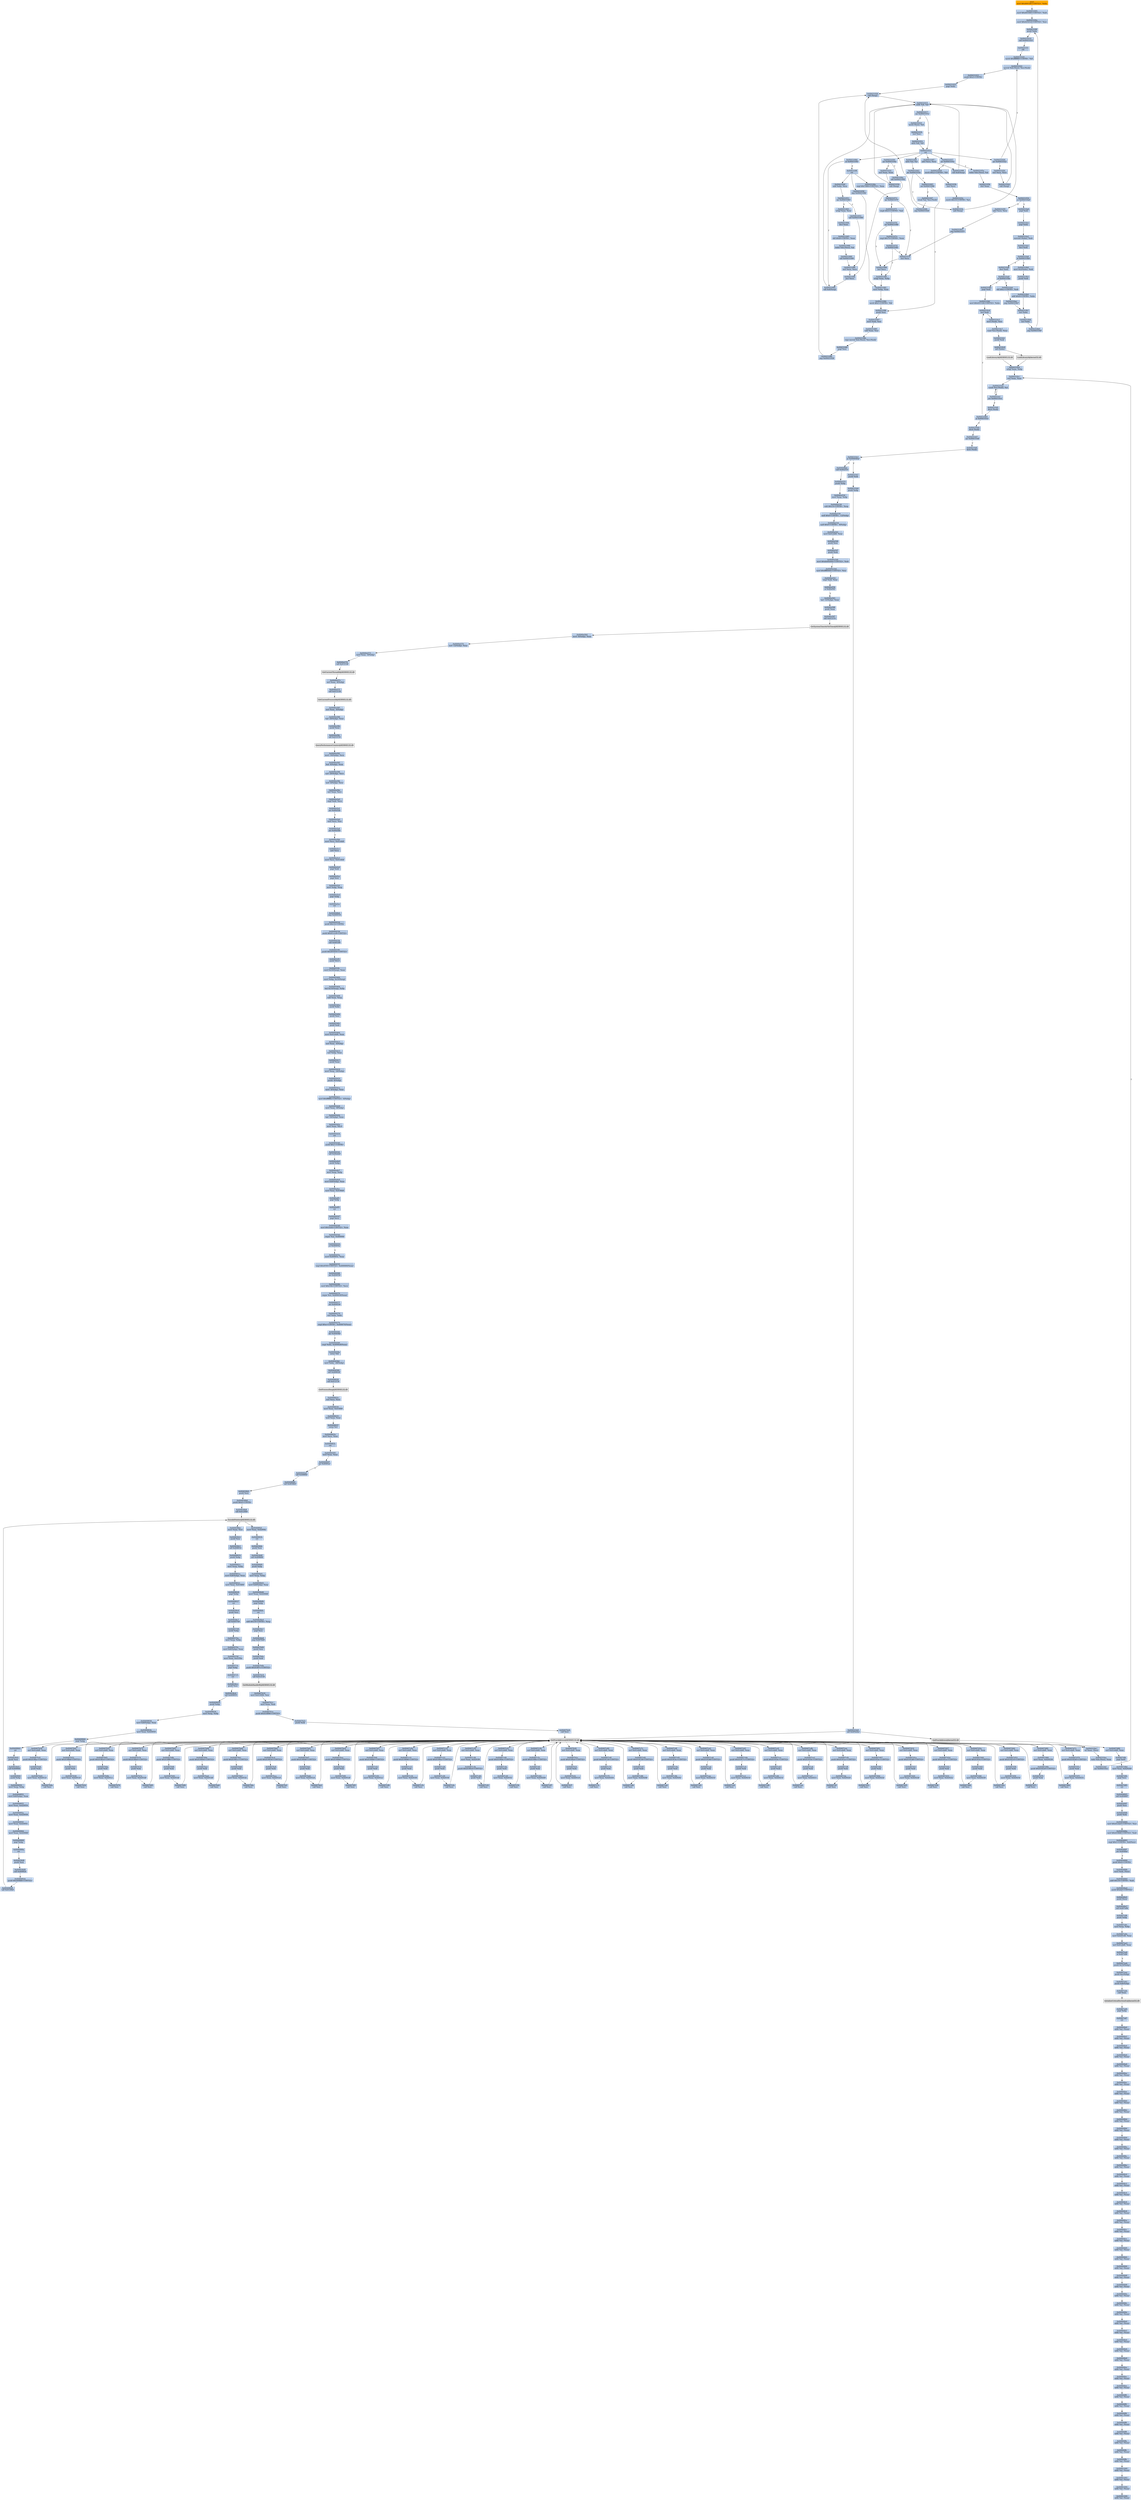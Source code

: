 digraph G {
node[shape=rectangle,style=filled,fillcolor=lightsteelblue,color=lightsteelblue]
bgcolor="transparent"
a0x00431000movl_0x4001d0UINT32_ebx[label="start\nmovl $0x4001d0<UINT32>, %ebx",fillcolor="orange",color="lightgrey"];
a0x00431005movl_0x401000UINT32_edi[label="0x00431005\nmovl $0x401000<UINT32>, %edi"];
a0x0043100amovl_0x42321dUINT32_esi[label="0x0043100a\nmovl $0x42321d<UINT32>, %esi"];
a0x0043100fpushl_ebx[label="0x0043100f\npushl %ebx"];
a0x00431010call_0x0043101f[label="0x00431010\ncall 0x0043101f"];
a0x0043101fcld_[label="0x0043101f\ncld "];
a0x00431020movb_0xffffff80UINT8_dl[label="0x00431020\nmovb $0xffffff80<UINT8>, %dl"];
a0x00431022movsb_ds_esi__es_edi_[label="0x00431022\nmovsb %ds:(%esi), %es:(%edi)"];
a0x00431023pushl_0x2UINT8[label="0x00431023\npushl $0x2<UINT8>"];
a0x00431025popl_ebx[label="0x00431025\npopl %ebx"];
a0x00431026call_esp_[label="0x00431026\ncall (%esp)"];
a0x00431015addb_dl_dl[label="0x00431015\naddb %dl, %dl"];
a0x00431017jne_0x0043101e[label="0x00431017\njne 0x0043101e"];
a0x00431019movb_esi__dl[label="0x00431019\nmovb (%esi), %dl"];
a0x0043101bincl_esi[label="0x0043101b\nincl %esi"];
a0x0043101cadcb_dl_dl[label="0x0043101c\nadcb %dl, %dl"];
a0x0043101eret[label="0x0043101e\nret"];
a0x00431029jae_0x00431022[label="0x00431029\njae 0x00431022"];
a0x0043102bxorl_ecx_ecx[label="0x0043102b\nxorl %ecx, %ecx"];
a0x0043102dcall_esp_[label="0x0043102d\ncall (%esp)"];
a0x00431030jae_0x0043104a[label="0x00431030\njae 0x0043104a"];
a0x00431032xorl_eax_eax[label="0x00431032\nxorl %eax, %eax"];
a0x00431034call_esp_[label="0x00431034\ncall (%esp)"];
a0x00431037jae_0x0043105a[label="0x00431037\njae 0x0043105a"];
a0x00431039movb_0x2UINT8_bl[label="0x00431039\nmovb $0x2<UINT8>, %bl"];
a0x0043103bincl_ecx[label="0x0043103b\nincl %ecx"];
a0x0043103cmovb_0x10UINT8_al[label="0x0043103c\nmovb $0x10<UINT8>, %al"];
a0x0043103ecall_esp_[label="0x0043103e\ncall (%esp)"];
a0x00431041adcb_al_al[label="0x00431041\nadcb %al, %al"];
a0x00431043jae_0x0043103e[label="0x00431043\njae 0x0043103e"];
a0x00431045jne_0x00431086[label="0x00431045\njne 0x00431086"];
a0x00431086pushl_esi[label="0x00431086\npushl %esi"];
a0x00431087movl_edi_esi[label="0x00431087\nmovl %edi, %esi"];
a0x00431089subl_eax_esi[label="0x00431089\nsubl %eax, %esi"];
a0x0043108brepz_movsb_ds_esi__es_edi_[label="0x0043108b\nrepz movsb %ds:(%esi), %es:(%edi)"];
a0x0043108dpopl_esi[label="0x0043108d\npopl %esi"];
a0x0043108ejmp_0x00431026[label="0x0043108e\njmp 0x00431026"];
a0x00431047stosb_al_es_edi_[label="0x00431047\nstosb %al, %es:(%edi)"];
a0x00431048jmp_0x00431026[label="0x00431048\njmp 0x00431026"];
a0x0043105alodsb_ds_esi__al[label="0x0043105a\nlodsb %ds:(%esi), %al"];
a0x0043105bshrl_eax[label="0x0043105b\nshrl %eax"];
a0x0043105dje_0x004310a0[label="0x0043105d\nje 0x004310a0"];
a0x0043105fadcl_ecx_ecx[label="0x0043105f\nadcl %ecx, %ecx"];
a0x00431061jmp_0x0043107f[label="0x00431061\njmp 0x0043107f"];
a0x0043107fincl_ecx[label="0x0043107f\nincl %ecx"];
a0x00431080incl_ecx[label="0x00431080\nincl %ecx"];
a0x00431081xchgl_eax_ebp[label="0x00431081\nxchgl %eax, %ebp"];
a0x00431082movl_ebp_eax[label="0x00431082\nmovl %ebp, %eax"];
a0x00431084movb_0x1UINT8_bl[label="0x00431084\nmovb $0x1<UINT8>, %bl"];
a0x0043104acall_0x00431092[label="0x0043104a\ncall 0x00431092"];
a0x00431092incl_ecx[label="0x00431092\nincl %ecx"];
a0x00431093call_0x4esp_[label="0x00431093\ncall 0x4(%esp)"];
a0x00431097adcl_ecx_ecx[label="0x00431097\nadcl %ecx, %ecx"];
a0x00431099call_0x4esp_[label="0x00431099\ncall 0x4(%esp)"];
a0x0043109djb_0x00431093[label="0x0043109d\njb 0x00431093"];
a0x0043109fret[label="0x0043109f\nret"];
a0x0043104fsubl_ebx_ecx[label="0x0043104f\nsubl %ebx, %ecx"];
a0x00431051jne_0x00431063[label="0x00431051\njne 0x00431063"];
a0x00431053call_0x00431090[label="0x00431053\ncall 0x00431090"];
a0x00431090xorl_ecx_ecx[label="0x00431090\nxorl %ecx, %ecx"];
a0x00431058jmp_0x00431082[label="0x00431058\njmp 0x00431082"];
a0x00431063xchgl_eax_ecx[label="0x00431063\nxchgl %eax, %ecx"];
a0x00431064decl_eax[label="0x00431064\ndecl %eax"];
a0x00431065shll_0x8UINT8_eax[label="0x00431065\nshll $0x8<UINT8>, %eax"];
a0x00431068lodsb_ds_esi__al[label="0x00431068\nlodsb %ds:(%esi), %al"];
a0x00431069call_0x00431090[label="0x00431069\ncall 0x00431090"];
a0x0043106ecmpl_0x7d00UINT32_eax[label="0x0043106e\ncmpl $0x7d00<UINT32>, %eax"];
a0x00431073jae_0x0043107f[label="0x00431073\njae 0x0043107f"];
a0x00431075cmpb_0x5UINT8_ah[label="0x00431075\ncmpb $0x5<UINT8>, %ah"];
a0x00431078jae_0x00431080[label="0x00431078\njae 0x00431080"];
a0x0043107acmpl_0x7fUINT8_eax[label="0x0043107a\ncmpl $0x7f<UINT8>, %eax"];
a0x0043107dja_0x00431081[label="0x0043107d\nja 0x00431081"];
a0x004310a0popl_edi[label="0x004310a0\npopl %edi"];
a0x004310a1popl_ebx[label="0x004310a1\npopl %ebx"];
a0x004310a2movzwl_ebx__edi[label="0x004310a2\nmovzwl (%ebx), %edi"];
a0x004310a5decl_edi[label="0x004310a5\ndecl %edi"];
a0x004310a6je_0x004310b0[label="0x004310a6\nje 0x004310b0"];
a0x004310a8decl_edi[label="0x004310a8\ndecl %edi"];
a0x004310a9je_0x004310be[label="0x004310a9\nje 0x004310be"];
a0x004310abshll_0xcUINT8_edi[label="0x004310ab\nshll $0xc<UINT8>, %edi"];
a0x004310aejmp_0x004310b7[label="0x004310ae\njmp 0x004310b7"];
a0x004310b7incl_ebx[label="0x004310b7\nincl %ebx"];
a0x004310b8incl_ebx[label="0x004310b8\nincl %ebx"];
a0x004310b9jmp_0x0043100f[label="0x004310b9\njmp 0x0043100f"];
a0x004310b0movl_0x2ebx__edi[label="0x004310b0\nmovl 0x2(%ebx), %edi"];
a0x004310b3pushl_edi[label="0x004310b3\npushl %edi"];
a0x004310b4addl_0x4UINT8_ebx[label="0x004310b4\naddl $0x4<UINT8>, %ebx"];
a0x004310bepopl_edi[label="0x004310be\npopl %edi"];
a0x004310bfmovl_0x431128UINT32_ebx[label="0x004310bf\nmovl $0x431128<UINT32>, %ebx"];
a0x004310c4incl_edi[label="0x004310c4\nincl %edi"];
a0x004310c5movl_edi__esi[label="0x004310c5\nmovl (%edi), %esi"];
a0x004310c7scasl_es_edi__eax[label="0x004310c7\nscasl %es:(%edi), %eax"];
a0x004310c8pushl_edi[label="0x004310c8\npushl %edi"];
a0x004310c9call_ebx_[label="0x004310c9\ncall (%ebx)"];
LoadLibraryA_kernel32_dll[label="LoadLibraryA@kernel32.dll",fillcolor="lightgrey",color="lightgrey"];
a0x004310cbxchgl_eax_ebp[label="0x004310cb\nxchgl %eax, %ebp"];
a0x004310ccxorl_eax_eax[label="0x004310cc\nxorl %eax, %eax"];
a0x004310cescasb_es_edi__al[label="0x004310ce\nscasb %es:(%edi), %al"];
a0x004310cfjne_0x004310ce[label="0x004310cf\njne 0x004310ce"];
a0x004310d1decb_edi_[label="0x004310d1\ndecb (%edi)"];
a0x004310d3je_0x004310c4[label="0x004310d3\nje 0x004310c4"];
a0x004310d5decb_edi_[label="0x004310d5\ndecb (%edi)"];
a0x004310d7jne_0x004310df[label="0x004310d7\njne 0x004310df"];
a0x004310dfdecb_edi_[label="0x004310df\ndecb (%edi)"];
a0x004310e1je_0x004046af[label="0x004310e1\nje 0x004046af"];
a0x004310e7pushl_edi[label="0x004310e7\npushl %edi"];
a0x004310e8pushl_ebp[label="0x004310e8\npushl %ebp"];
a0x004310e9call_0x4ebx_[label="0x004310e9\ncall 0x4(%ebx)"];
GetProcAddress_kernel32_dll[label="GetProcAddress@kernel32.dll",fillcolor="lightgrey",color="lightgrey"];
a0x004310ecorl_eax_esi_[label="0x004310ec\norl %eax, (%esi)"];
a0x004310eelodsl_ds_esi__eax[label="0x004310ee\nlodsl %ds:(%esi), %eax"];
a0x004310efjne_0x004310cc[label="0x004310ef\njne 0x004310cc"];
GetProcAddress_KERNEL32_dll[label="GetProcAddress@KERNEL32.dll",fillcolor="lightgrey",color="lightgrey"];
LoadLibraryA_KERNEL32_dll[label="LoadLibraryA@KERNEL32.dll",fillcolor="lightgrey",color="lightgrey"];
a0x004046afcall_0x40a533[label="0x004046af\ncall 0x40a533"];
a0x0040a533pushl_ebp[label="0x0040a533\npushl %ebp"];
a0x0040a534movl_esp_ebp[label="0x0040a534\nmovl %esp, %ebp"];
a0x0040a536subl_0x14UINT8_esp[label="0x0040a536\nsubl $0x14<UINT8>, %esp"];
a0x0040a539andl_0x0UINT8__12ebp_[label="0x0040a539\nandl $0x0<UINT8>, -12(%ebp)"];
a0x0040a53dandl_0x0UINT8__8ebp_[label="0x0040a53d\nandl $0x0<UINT8>, -8(%ebp)"];
a0x0040a541movl_0x41e4d0_eax[label="0x0040a541\nmovl 0x41e4d0, %eax"];
a0x0040a546pushl_esi[label="0x0040a546\npushl %esi"];
a0x0040a547pushl_edi[label="0x0040a547\npushl %edi"];
a0x0040a548movl_0xbb40e64eUINT32_edi[label="0x0040a548\nmovl $0xbb40e64e<UINT32>, %edi"];
a0x0040a54dmovl_0xffff0000UINT32_esi[label="0x0040a54d\nmovl $0xffff0000<UINT32>, %esi"];
a0x0040a552cmpl_edi_eax[label="0x0040a552\ncmpl %edi, %eax"];
a0x0040a554je_0x40a563[label="0x0040a554\nje 0x40a563"];
a0x0040a563leal__12ebp__eax[label="0x0040a563\nleal -12(%ebp), %eax"];
a0x0040a566pushl_eax[label="0x0040a566\npushl %eax"];
a0x0040a567call_0x41215c[label="0x0040a567\ncall 0x41215c"];
GetSystemTimeAsFileTime_KERNEL32_dll[label="GetSystemTimeAsFileTime@KERNEL32.dll",fillcolor="lightgrey",color="lightgrey"];
a0x0040a56dmovl__8ebp__eax[label="0x0040a56d\nmovl -8(%ebp), %eax"];
a0x0040a570xorl__12ebp__eax[label="0x0040a570\nxorl -12(%ebp), %eax"];
a0x0040a573movl_eax__4ebp_[label="0x0040a573\nmovl %eax, -4(%ebp)"];
a0x0040a576call_0x412148[label="0x0040a576\ncall 0x412148"];
GetCurrentThreadId_KERNEL32_dll[label="GetCurrentThreadId@KERNEL32.dll",fillcolor="lightgrey",color="lightgrey"];
a0x0040a57cxorl_eax__4ebp_[label="0x0040a57c\nxorl %eax, -4(%ebp)"];
a0x0040a57fcall_0x412158[label="0x0040a57f\ncall 0x412158"];
GetCurrentProcessId_KERNEL32_dll[label="GetCurrentProcessId@KERNEL32.dll",fillcolor="lightgrey",color="lightgrey"];
a0x0040a585xorl_eax__4ebp_[label="0x0040a585\nxorl %eax, -4(%ebp)"];
a0x0040a588leal__20ebp__eax[label="0x0040a588\nleal -20(%ebp), %eax"];
a0x0040a58bpushl_eax[label="0x0040a58b\npushl %eax"];
a0x0040a58ccall_0x412154[label="0x0040a58c\ncall 0x412154"];
QueryPerformanceCounter_KERNEL32_dll[label="QueryPerformanceCounter@KERNEL32.dll",fillcolor="lightgrey",color="lightgrey"];
a0x0040a592movl__16ebp__ecx[label="0x0040a592\nmovl -16(%ebp), %ecx"];
a0x0040a595leal__4ebp__eax[label="0x0040a595\nleal -4(%ebp), %eax"];
a0x0040a598xorl__20ebp__ecx[label="0x0040a598\nxorl -20(%ebp), %ecx"];
a0x0040a59bxorl__4ebp__ecx[label="0x0040a59b\nxorl -4(%ebp), %ecx"];
a0x0040a59exorl_eax_ecx[label="0x0040a59e\nxorl %eax, %ecx"];
a0x0040a5a0cmpl_edi_ecx[label="0x0040a5a0\ncmpl %edi, %ecx"];
a0x0040a5a2jne_0x40a5ab[label="0x0040a5a2\njne 0x40a5ab"];
a0x0040a5abtestl_ecx_esi[label="0x0040a5ab\ntestl %ecx, %esi"];
a0x0040a5adjne_0x40a5bb[label="0x0040a5ad\njne 0x40a5bb"];
a0x0040a5bbmovl_ecx_0x41e4d0[label="0x0040a5bb\nmovl %ecx, 0x41e4d0"];
a0x0040a5c1notl_ecx[label="0x0040a5c1\nnotl %ecx"];
a0x0040a5c3movl_ecx_0x41e4d4[label="0x0040a5c3\nmovl %ecx, 0x41e4d4"];
a0x0040a5c9popl_edi[label="0x0040a5c9\npopl %edi"];
a0x0040a5capopl_esi[label="0x0040a5ca\npopl %esi"];
a0x0040a5cbmovl_ebp_esp[label="0x0040a5cb\nmovl %ebp, %esp"];
a0x0040a5cdpopl_ebp[label="0x0040a5cd\npopl %ebp"];
a0x0040a5ceret[label="0x0040a5ce\nret"];
a0x004046b4jmp_0x404534[label="0x004046b4\njmp 0x404534"];
a0x00404534pushl_0x14UINT8[label="0x00404534\npushl $0x14<UINT8>"];
a0x00404536pushl_0x41ccc8UINT32[label="0x00404536\npushl $0x41ccc8<UINT32>"];
a0x0040453bcall_0x4053f0[label="0x0040453b\ncall 0x4053f0"];
a0x004053f0pushl_0x405450UINT32[label="0x004053f0\npushl $0x405450<UINT32>"];
a0x004053f5pushl_fs_0[label="0x004053f5\npushl %fs:0"];
a0x004053fcmovl_0x10esp__eax[label="0x004053fc\nmovl 0x10(%esp), %eax"];
a0x00405400movl_ebp_0x10esp_[label="0x00405400\nmovl %ebp, 0x10(%esp)"];
a0x00405404leal_0x10esp__ebp[label="0x00405404\nleal 0x10(%esp), %ebp"];
a0x00405408subl_eax_esp[label="0x00405408\nsubl %eax, %esp"];
a0x0040540apushl_ebx[label="0x0040540a\npushl %ebx"];
a0x0040540bpushl_esi[label="0x0040540b\npushl %esi"];
a0x0040540cpushl_edi[label="0x0040540c\npushl %edi"];
a0x0040540dmovl_0x41e4d0_eax[label="0x0040540d\nmovl 0x41e4d0, %eax"];
a0x00405412xorl_eax__4ebp_[label="0x00405412\nxorl %eax, -4(%ebp)"];
a0x00405415xorl_ebp_eax[label="0x00405415\nxorl %ebp, %eax"];
a0x00405417pushl_eax[label="0x00405417\npushl %eax"];
a0x00405418movl_esp__24ebp_[label="0x00405418\nmovl %esp, -24(%ebp)"];
a0x0040541bpushl__8ebp_[label="0x0040541b\npushl -8(%ebp)"];
a0x0040541emovl__4ebp__eax[label="0x0040541e\nmovl -4(%ebp), %eax"];
a0x00405421movl_0xfffffffeUINT32__4ebp_[label="0x00405421\nmovl $0xfffffffe<UINT32>, -4(%ebp)"];
a0x00405428movl_eax__8ebp_[label="0x00405428\nmovl %eax, -8(%ebp)"];
a0x0040542bleal__16ebp__eax[label="0x0040542b\nleal -16(%ebp), %eax"];
a0x0040542emovl_eax_fs_0[label="0x0040542e\nmovl %eax, %fs:0"];
a0x00405434ret[label="0x00405434\nret"];
a0x00404540pushl_0x1UINT8[label="0x00404540\npushl $0x1<UINT8>"];
a0x00404542call_0x40a4e6[label="0x00404542\ncall 0x40a4e6"];
a0x0040a4e6pushl_ebp[label="0x0040a4e6\npushl %ebp"];
a0x0040a4e7movl_esp_ebp[label="0x0040a4e7\nmovl %esp, %ebp"];
a0x0040a4e9movl_0x8ebp__eax[label="0x0040a4e9\nmovl 0x8(%ebp), %eax"];
a0x0040a4ecmovl_eax_0x41f6d0[label="0x0040a4ec\nmovl %eax, 0x41f6d0"];
a0x0040a4f1popl_ebp[label="0x0040a4f1\npopl %ebp"];
a0x0040a4f2ret[label="0x0040a4f2\nret"];
a0x00404547popl_ecx[label="0x00404547\npopl %ecx"];
a0x00404548movl_0x5a4dUINT32_eax[label="0x00404548\nmovl $0x5a4d<UINT32>, %eax"];
a0x0040454dcmpw_ax_0x400000[label="0x0040454d\ncmpw %ax, 0x400000"];
a0x00404554je_0x40455a[label="0x00404554\nje 0x40455a"];
a0x0040455amovl_0x40003c_eax[label="0x0040455a\nmovl 0x40003c, %eax"];
a0x0040455fcmpl_0x4550UINT32_0x400000eax_[label="0x0040455f\ncmpl $0x4550<UINT32>, 0x400000(%eax)"];
a0x00404569jne_0x404556[label="0x00404569\njne 0x404556"];
a0x0040456bmovl_0x10bUINT32_ecx[label="0x0040456b\nmovl $0x10b<UINT32>, %ecx"];
a0x00404570cmpw_cx_0x400018eax_[label="0x00404570\ncmpw %cx, 0x400018(%eax)"];
a0x00404577jne_0x404556[label="0x00404577\njne 0x404556"];
a0x00404579xorl_ebx_ebx[label="0x00404579\nxorl %ebx, %ebx"];
a0x0040457bcmpl_0xeUINT8_0x400074eax_[label="0x0040457b\ncmpl $0xe<UINT8>, 0x400074(%eax)"];
a0x00404582jbe_0x40458d[label="0x00404582\njbe 0x40458d"];
a0x00404584cmpl_ebx_0x4000e8eax_[label="0x00404584\ncmpl %ebx, 0x4000e8(%eax)"];
a0x0040458asetne_bl[label="0x0040458a\nsetne %bl"];
a0x0040458dmovl_ebx__28ebp_[label="0x0040458d\nmovl %ebx, -28(%ebp)"];
a0x00404590call_0x408028[label="0x00404590\ncall 0x408028"];
a0x00408028call_0x412134[label="0x00408028\ncall 0x412134"];
GetProcessHeap_KERNEL32_dll[label="GetProcessHeap@KERNEL32.dll",fillcolor="lightgrey",color="lightgrey"];
a0x0040802exorl_ecx_ecx[label="0x0040802e\nxorl %ecx, %ecx"];
a0x00408030movl_eax_0x41fd08[label="0x00408030\nmovl %eax, 0x41fd08"];
a0x00408035testl_eax_eax[label="0x00408035\ntestl %eax, %eax"];
a0x00408037setne_cl[label="0x00408037\nsetne %cl"];
a0x0040803amovl_ecx_eax[label="0x0040803a\nmovl %ecx, %eax"];
a0x0040803cret[label="0x0040803c\nret"];
a0x00404595testl_eax_eax[label="0x00404595\ntestl %eax, %eax"];
a0x00404597jne_0x4045a1[label="0x00404597\njne 0x4045a1"];
a0x004045a1call_0x408f40[label="0x004045a1\ncall 0x408f40"];
a0x00408f40call_0x4036b5[label="0x00408f40\ncall 0x4036b5"];
a0x004036b5pushl_esi[label="0x004036b5\npushl %esi"];
a0x004036b6pushl_0x0UINT8[label="0x004036b6\npushl $0x0<UINT8>"];
a0x004036b8call_0x4120b8[label="0x004036b8\ncall 0x4120b8"];
EncodePointer_KERNEL32_dll[label="EncodePointer@KERNEL32.dll",fillcolor="lightgrey",color="lightgrey"];
a0x004036bemovl_eax_esi[label="0x004036be\nmovl %eax, %esi"];
a0x004036c0pushl_esi[label="0x004036c0\npushl %esi"];
a0x004036c1call_0x40801b[label="0x004036c1\ncall 0x40801b"];
a0x0040801bpushl_ebp[label="0x0040801b\npushl %ebp"];
a0x0040801cmovl_esp_ebp[label="0x0040801c\nmovl %esp, %ebp"];
a0x0040801emovl_0x8ebp__eax[label="0x0040801e\nmovl 0x8(%ebp), %eax"];
a0x00408021movl_eax_0x41fd00[label="0x00408021\nmovl %eax, 0x41fd00"];
a0x00408026popl_ebp[label="0x00408026\npopl %ebp"];
a0x00408027ret[label="0x00408027\nret"];
a0x004036c6pushl_esi[label="0x004036c6\npushl %esi"];
a0x004036c7call_0x405709[label="0x004036c7\ncall 0x405709"];
a0x00405709pushl_ebp[label="0x00405709\npushl %ebp"];
a0x0040570amovl_esp_ebp[label="0x0040570a\nmovl %esp, %ebp"];
a0x0040570cmovl_0x8ebp__eax[label="0x0040570c\nmovl 0x8(%ebp), %eax"];
a0x0040570fmovl_eax_0x41f5bc[label="0x0040570f\nmovl %eax, 0x41f5bc"];
a0x00405714popl_ebp[label="0x00405714\npopl %ebp"];
a0x00405715ret[label="0x00405715\nret"];
a0x004036ccpushl_esi[label="0x004036cc\npushl %esi"];
a0x004036cdcall_0x409935[label="0x004036cd\ncall 0x409935"];
a0x00409935pushl_ebp[label="0x00409935\npushl %ebp"];
a0x00409936movl_esp_ebp[label="0x00409936\nmovl %esp, %ebp"];
a0x00409938movl_0x8ebp__eax[label="0x00409938\nmovl 0x8(%ebp), %eax"];
a0x0040993bmovl_eax_0x420050[label="0x0040993b\nmovl %eax, 0x420050"];
a0x00409940popl_ebp[label="0x00409940\npopl %ebp"];
a0x00409941ret[label="0x00409941\nret"];
a0x004036d2pushl_esi[label="0x004036d2\npushl %esi"];
a0x004036d3call_0x40994f[label="0x004036d3\ncall 0x40994f"];
a0x0040994fpushl_ebp[label="0x0040994f\npushl %ebp"];
a0x00409950movl_esp_ebp[label="0x00409950\nmovl %esp, %ebp"];
a0x00409952movl_0x8ebp__eax[label="0x00409952\nmovl 0x8(%ebp), %eax"];
a0x00409955movl_eax_0x420054[label="0x00409955\nmovl %eax, 0x420054"];
a0x0040995amovl_eax_0x420058[label="0x0040995a\nmovl %eax, 0x420058"];
a0x0040995fmovl_eax_0x42005c[label="0x0040995f\nmovl %eax, 0x42005c"];
a0x00409964movl_eax_0x420060[label="0x00409964\nmovl %eax, 0x420060"];
a0x00409969popl_ebp[label="0x00409969\npopl %ebp"];
a0x0040996aret[label="0x0040996a\nret"];
a0x004036d8pushl_esi[label="0x004036d8\npushl %esi"];
a0x004036d9call_0x409924[label="0x004036d9\ncall 0x409924"];
a0x00409924pushl_0x4098f0UINT32[label="0x00409924\npushl $0x4098f0<UINT32>"];
a0x00409929call_0x4120b8[label="0x00409929\ncall 0x4120b8"];
a0x0040992fmovl_eax_0x42004c[label="0x0040992f\nmovl %eax, 0x42004c"];
a0x00409934ret[label="0x00409934\nret"];
a0x004036depushl_esi[label="0x004036de\npushl %esi"];
a0x004036dfcall_0x409b60[label="0x004036df\ncall 0x409b60"];
a0x00409b60pushl_ebp[label="0x00409b60\npushl %ebp"];
a0x00409b61movl_esp_ebp[label="0x00409b61\nmovl %esp, %ebp"];
a0x00409b63movl_0x8ebp__eax[label="0x00409b63\nmovl 0x8(%ebp), %eax"];
a0x00409b66movl_eax_0x420068[label="0x00409b66\nmovl %eax, 0x420068"];
a0x00409b6bpopl_ebp[label="0x00409b6b\npopl %ebp"];
a0x00409b6cret[label="0x00409b6c\nret"];
a0x004036e4addl_0x18UINT8_esp[label="0x004036e4\naddl $0x18<UINT8>, %esp"];
a0x004036e7popl_esi[label="0x004036e7\npopl %esi"];
a0x004036e8jmp_0x407b09[label="0x004036e8\njmp 0x407b09"];
a0x00407b09pushl_esi[label="0x00407b09\npushl %esi"];
a0x00407b0apushl_edi[label="0x00407b0a\npushl %edi"];
a0x00407b0bpushl_0x418f7cUINT32[label="0x00407b0b\npushl $0x418f7c<UINT32>"];
a0x00407b10call_0x412130[label="0x00407b10\ncall 0x412130"];
GetModuleHandleW_KERNEL32_dll[label="GetModuleHandleW@KERNEL32.dll",fillcolor="lightgrey",color="lightgrey"];
a0x00407b16movl_0x412094_esi[label="0x00407b16\nmovl 0x412094, %esi"];
a0x00407b1cmovl_eax_edi[label="0x00407b1c\nmovl %eax, %edi"];
a0x00407b1epushl_0x418f98UINT32[label="0x00407b1e\npushl $0x418f98<UINT32>"];
a0x00407b23pushl_edi[label="0x00407b23\npushl %edi"];
a0x00407b24call_esi[label="0x00407b24\ncall %esi"];
a0x00407b26xorl_0x41e4d0_eax[label="0x00407b26\nxorl 0x41e4d0, %eax"];
a0x00407b2cpushl_0x418fa4UINT32[label="0x00407b2c\npushl $0x418fa4<UINT32>"];
a0x00407b31pushl_edi[label="0x00407b31\npushl %edi"];
a0x00407b32movl_eax_0x4201c0[label="0x00407b32\nmovl %eax, 0x4201c0"];
a0x00407b37call_esi[label="0x00407b37\ncall %esi"];
a0x00407b39xorl_0x41e4d0_eax[label="0x00407b39\nxorl 0x41e4d0, %eax"];
a0x00407b3fpushl_0x418facUINT32[label="0x00407b3f\npushl $0x418fac<UINT32>"];
a0x00407b44pushl_edi[label="0x00407b44\npushl %edi"];
a0x00407b45movl_eax_0x4201c4[label="0x00407b45\nmovl %eax, 0x4201c4"];
a0x00407b4acall_esi[label="0x00407b4a\ncall %esi"];
a0x00407b4cxorl_0x41e4d0_eax[label="0x00407b4c\nxorl 0x41e4d0, %eax"];
a0x00407b52pushl_0x418fb8UINT32[label="0x00407b52\npushl $0x418fb8<UINT32>"];
a0x00407b57pushl_edi[label="0x00407b57\npushl %edi"];
a0x00407b58movl_eax_0x4201c8[label="0x00407b58\nmovl %eax, 0x4201c8"];
a0x00407b5dcall_esi[label="0x00407b5d\ncall %esi"];
a0x00407b5fxorl_0x41e4d0_eax[label="0x00407b5f\nxorl 0x41e4d0, %eax"];
a0x00407b65pushl_0x418fc4UINT32[label="0x00407b65\npushl $0x418fc4<UINT32>"];
a0x00407b6apushl_edi[label="0x00407b6a\npushl %edi"];
a0x00407b6bmovl_eax_0x4201cc[label="0x00407b6b\nmovl %eax, 0x4201cc"];
a0x00407b70call_esi[label="0x00407b70\ncall %esi"];
a0x00407b72xorl_0x41e4d0_eax[label="0x00407b72\nxorl 0x41e4d0, %eax"];
a0x00407b78pushl_0x418fe0UINT32[label="0x00407b78\npushl $0x418fe0<UINT32>"];
a0x00407b7dpushl_edi[label="0x00407b7d\npushl %edi"];
a0x00407b7emovl_eax_0x4201d0[label="0x00407b7e\nmovl %eax, 0x4201d0"];
a0x00407b83call_esi[label="0x00407b83\ncall %esi"];
a0x00407b85xorl_0x41e4d0_eax[label="0x00407b85\nxorl 0x41e4d0, %eax"];
a0x00407b8bpushl_0x418ff0UINT32[label="0x00407b8b\npushl $0x418ff0<UINT32>"];
a0x00407b90pushl_edi[label="0x00407b90\npushl %edi"];
a0x00407b91movl_eax_0x4201d4[label="0x00407b91\nmovl %eax, 0x4201d4"];
a0x00407b96call_esi[label="0x00407b96\ncall %esi"];
a0x00407b98xorl_0x41e4d0_eax[label="0x00407b98\nxorl 0x41e4d0, %eax"];
a0x00407b9epushl_0x419004UINT32[label="0x00407b9e\npushl $0x419004<UINT32>"];
a0x00407ba3pushl_edi[label="0x00407ba3\npushl %edi"];
a0x00407ba4movl_eax_0x4201d8[label="0x00407ba4\nmovl %eax, 0x4201d8"];
a0x00407ba9call_esi[label="0x00407ba9\ncall %esi"];
a0x00407babxorl_0x41e4d0_eax[label="0x00407bab\nxorl 0x41e4d0, %eax"];
a0x00407bb1pushl_0x41901cUINT32[label="0x00407bb1\npushl $0x41901c<UINT32>"];
a0x00407bb6pushl_edi[label="0x00407bb6\npushl %edi"];
a0x00407bb7movl_eax_0x4201dc[label="0x00407bb7\nmovl %eax, 0x4201dc"];
a0x00407bbccall_esi[label="0x00407bbc\ncall %esi"];
a0x00407bbexorl_0x41e4d0_eax[label="0x00407bbe\nxorl 0x41e4d0, %eax"];
a0x00407bc4pushl_0x419034UINT32[label="0x00407bc4\npushl $0x419034<UINT32>"];
a0x00407bc9pushl_edi[label="0x00407bc9\npushl %edi"];
a0x00407bcamovl_eax_0x4201e0[label="0x00407bca\nmovl %eax, 0x4201e0"];
a0x00407bcfcall_esi[label="0x00407bcf\ncall %esi"];
a0x00407bd1xorl_0x41e4d0_eax[label="0x00407bd1\nxorl 0x41e4d0, %eax"];
a0x00407bd7pushl_0x419048UINT32[label="0x00407bd7\npushl $0x419048<UINT32>"];
a0x00407bdcpushl_edi[label="0x00407bdc\npushl %edi"];
a0x00407bddmovl_eax_0x4201e4[label="0x00407bdd\nmovl %eax, 0x4201e4"];
a0x00407be2call_esi[label="0x00407be2\ncall %esi"];
a0x00407be4xorl_0x41e4d0_eax[label="0x00407be4\nxorl 0x41e4d0, %eax"];
a0x00407beapushl_0x419068UINT32[label="0x00407bea\npushl $0x419068<UINT32>"];
a0x00407befpushl_edi[label="0x00407bef\npushl %edi"];
a0x00407bf0movl_eax_0x4201e8[label="0x00407bf0\nmovl %eax, 0x4201e8"];
a0x00407bf5call_esi[label="0x00407bf5\ncall %esi"];
a0x00407bf7xorl_0x41e4d0_eax[label="0x00407bf7\nxorl 0x41e4d0, %eax"];
a0x00407bfdpushl_0x419080UINT32[label="0x00407bfd\npushl $0x419080<UINT32>"];
a0x00407c02pushl_edi[label="0x00407c02\npushl %edi"];
a0x00407c03movl_eax_0x4201ec[label="0x00407c03\nmovl %eax, 0x4201ec"];
a0x00407c08call_esi[label="0x00407c08\ncall %esi"];
a0x00407c0axorl_0x41e4d0_eax[label="0x00407c0a\nxorl 0x41e4d0, %eax"];
a0x00407c10pushl_0x419098UINT32[label="0x00407c10\npushl $0x419098<UINT32>"];
a0x00407c15pushl_edi[label="0x00407c15\npushl %edi"];
a0x00407c16movl_eax_0x4201f0[label="0x00407c16\nmovl %eax, 0x4201f0"];
a0x00407c1bcall_esi[label="0x00407c1b\ncall %esi"];
a0x00407c1dxorl_0x41e4d0_eax[label="0x00407c1d\nxorl 0x41e4d0, %eax"];
a0x00407c23pushl_0x4190acUINT32[label="0x00407c23\npushl $0x4190ac<UINT32>"];
a0x00407c28pushl_edi[label="0x00407c28\npushl %edi"];
a0x00407c29movl_eax_0x4201f4[label="0x00407c29\nmovl %eax, 0x4201f4"];
a0x00407c2ecall_esi[label="0x00407c2e\ncall %esi"];
a0x00407c30xorl_0x41e4d0_eax[label="0x00407c30\nxorl 0x41e4d0, %eax"];
a0x00407c36movl_eax_0x4201f8[label="0x00407c36\nmovl %eax, 0x4201f8"];
a0x00407c3bpushl_0x4190c0UINT32[label="0x00407c3b\npushl $0x4190c0<UINT32>"];
a0x00407c40pushl_edi[label="0x00407c40\npushl %edi"];
a0x00407c41call_esi[label="0x00407c41\ncall %esi"];
a0x00407c43xorl_0x41e4d0_eax[label="0x00407c43\nxorl 0x41e4d0, %eax"];
a0x00407c49pushl_0x4190dcUINT32[label="0x00407c49\npushl $0x4190dc<UINT32>"];
a0x00407c4epushl_edi[label="0x00407c4e\npushl %edi"];
a0x00407c4fmovl_eax_0x4201fc[label="0x00407c4f\nmovl %eax, 0x4201fc"];
a0x00407c54call_esi[label="0x00407c54\ncall %esi"];
a0x00407c56xorl_0x41e4d0_eax[label="0x00407c56\nxorl 0x41e4d0, %eax"];
a0x00407c5cpushl_0x4190fcUINT32[label="0x00407c5c\npushl $0x4190fc<UINT32>"];
a0x00407c61pushl_edi[label="0x00407c61\npushl %edi"];
a0x00407c62movl_eax_0x420200[label="0x00407c62\nmovl %eax, 0x420200"];
a0x00407c67call_esi[label="0x00407c67\ncall %esi"];
a0x00407c69xorl_0x41e4d0_eax[label="0x00407c69\nxorl 0x41e4d0, %eax"];
a0x00407c6fpushl_0x419118UINT32[label="0x00407c6f\npushl $0x419118<UINT32>"];
a0x00407c74pushl_edi[label="0x00407c74\npushl %edi"];
a0x00407c75movl_eax_0x420204[label="0x00407c75\nmovl %eax, 0x420204"];
a0x00407c7acall_esi[label="0x00407c7a\ncall %esi"];
a0x00407c7cxorl_0x41e4d0_eax[label="0x00407c7c\nxorl 0x41e4d0, %eax"];
a0x00407c82pushl_0x419138UINT32[label="0x00407c82\npushl $0x419138<UINT32>"];
a0x00407c87pushl_edi[label="0x00407c87\npushl %edi"];
a0x00407c88movl_eax_0x420208[label="0x00407c88\nmovl %eax, 0x420208"];
a0x00407c8dcall_esi[label="0x00407c8d\ncall %esi"];
a0x00407c8fxorl_0x41e4d0_eax[label="0x00407c8f\nxorl 0x41e4d0, %eax"];
a0x00407c95pushl_0x41914cUINT32[label="0x00407c95\npushl $0x41914c<UINT32>"];
a0x00407c9apushl_edi[label="0x00407c9a\npushl %edi"];
a0x00407c9bmovl_eax_0x42020c[label="0x00407c9b\nmovl %eax, 0x42020c"];
a0x00407ca0call_esi[label="0x00407ca0\ncall %esi"];
a0x00407ca2xorl_0x41e4d0_eax[label="0x00407ca2\nxorl 0x41e4d0, %eax"];
a0x00407ca8pushl_0x419168UINT32[label="0x00407ca8\npushl $0x419168<UINT32>"];
a0x00407cadpushl_edi[label="0x00407cad\npushl %edi"];
a0x00407caemovl_eax_0x420210[label="0x00407cae\nmovl %eax, 0x420210"];
a0x00407cb3call_esi[label="0x00407cb3\ncall %esi"];
a0x00407cb5xorl_0x41e4d0_eax[label="0x00407cb5\nxorl 0x41e4d0, %eax"];
a0x00407cbbpushl_0x41917cUINT32[label="0x00407cbb\npushl $0x41917c<UINT32>"];
a0x00407cc0pushl_edi[label="0x00407cc0\npushl %edi"];
a0x00407cc1movl_eax_0x420218[label="0x00407cc1\nmovl %eax, 0x420218"];
a0x00407cc6call_esi[label="0x00407cc6\ncall %esi"];
a0x00407cc8xorl_0x41e4d0_eax[label="0x00407cc8\nxorl 0x41e4d0, %eax"];
a0x00407ccepushl_0x41918cUINT32[label="0x00407cce\npushl $0x41918c<UINT32>"];
a0x00407cd3pushl_edi[label="0x00407cd3\npushl %edi"];
a0x00407cd4movl_eax_0x420214[label="0x00407cd4\nmovl %eax, 0x420214"];
a0x00407cd9call_esi[label="0x00407cd9\ncall %esi"];
a0x00407cdbxorl_0x41e4d0_eax[label="0x00407cdb\nxorl 0x41e4d0, %eax"];
a0x00407ce1pushl_0x41919cUINT32[label="0x00407ce1\npushl $0x41919c<UINT32>"];
a0x00407ce6pushl_edi[label="0x00407ce6\npushl %edi"];
a0x00407ce7movl_eax_0x42021c[label="0x00407ce7\nmovl %eax, 0x42021c"];
a0x00407ceccall_esi[label="0x00407cec\ncall %esi"];
a0x00407ceexorl_0x41e4d0_eax[label="0x00407cee\nxorl 0x41e4d0, %eax"];
a0x00407cf4pushl_0x4191acUINT32[label="0x00407cf4\npushl $0x4191ac<UINT32>"];
a0x00407cf9pushl_edi[label="0x00407cf9\npushl %edi"];
a0x00407cfamovl_eax_0x420220[label="0x00407cfa\nmovl %eax, 0x420220"];
a0x00407cffcall_esi[label="0x00407cff\ncall %esi"];
a0x00407d01xorl_0x41e4d0_eax[label="0x00407d01\nxorl 0x41e4d0, %eax"];
a0x00407d07pushl_0x4191bcUINT32[label="0x00407d07\npushl $0x4191bc<UINT32>"];
a0x00407d0cpushl_edi[label="0x00407d0c\npushl %edi"];
a0x00407d0dmovl_eax_0x420224[label="0x00407d0d\nmovl %eax, 0x420224"];
a0x00407d12call_esi[label="0x00407d12\ncall %esi"];
a0x00407d14xorl_0x41e4d0_eax[label="0x00407d14\nxorl 0x41e4d0, %eax"];
a0x00407d1apushl_0x4191d8UINT32[label="0x00407d1a\npushl $0x4191d8<UINT32>"];
a0x00407d1fpushl_edi[label="0x00407d1f\npushl %edi"];
a0x00407d20movl_eax_0x420228[label="0x00407d20\nmovl %eax, 0x420228"];
a0x00407d25call_esi[label="0x00407d25\ncall %esi"];
a0x00407d27xorl_0x41e4d0_eax[label="0x00407d27\nxorl 0x41e4d0, %eax"];
a0x00407d2dpushl_0x4191ecUINT32[label="0x00407d2d\npushl $0x4191ec<UINT32>"];
a0x00407d32pushl_edi[label="0x00407d32\npushl %edi"];
a0x00407d33movl_eax_0x42022c[label="0x00407d33\nmovl %eax, 0x42022c"];
a0x00407d38call_esi[label="0x00407d38\ncall %esi"];
a0x00407d3axorl_0x41e4d0_eax[label="0x00407d3a\nxorl 0x41e4d0, %eax"];
a0x00407d40pushl_0x4191fcUINT32[label="0x00407d40\npushl $0x4191fc<UINT32>"];
a0x00407d45pushl_edi[label="0x00407d45\npushl %edi"];
a0x00407d46movl_eax_0x420230[label="0x00407d46\nmovl %eax, 0x420230"];
a0x00407d4bcall_esi[label="0x00407d4b\ncall %esi"];
a0x00407d4dxorl_0x41e4d0_eax[label="0x00407d4d\nxorl 0x41e4d0, %eax"];
a0x00407d53pushl_0x419210UINT32[label="0x00407d53\npushl $0x419210<UINT32>"];
a0x00407d58pushl_edi[label="0x00407d58\npushl %edi"];
a0x00407d59movl_eax_0x420234[label="0x00407d59\nmovl %eax, 0x420234"];
a0x00407d5ecall_esi[label="0x00407d5e\ncall %esi"];
a0x00407d60xorl_0x41e4d0_eax[label="0x00407d60\nxorl 0x41e4d0, %eax"];
a0x00407d66movl_eax_0x420238[label="0x00407d66\nmovl %eax, 0x420238"];
a0x00407d6bpushl_0x419220UINT32[label="0x00407d6b\npushl $0x419220<UINT32>"];
a0x00407d70pushl_edi[label="0x00407d70\npushl %edi"];
a0x00407d71call_esi[label="0x00407d71\ncall %esi"];
a0x00407d73xorl_0x41e4d0_eax[label="0x00407d73\nxorl 0x41e4d0, %eax"];
a0x00407d79pushl_0x419240UINT32[label="0x00407d79\npushl $0x419240<UINT32>"];
a0x00407d7epushl_edi[label="0x00407d7e\npushl %edi"];
a0x00407d7fmovl_eax_0x42023c[label="0x00407d7f\nmovl %eax, 0x42023c"];
a0x00407d84call_esi[label="0x00407d84\ncall %esi"];
a0x00407d86xorl_0x41e4d0_eax[label="0x00407d86\nxorl 0x41e4d0, %eax"];
a0x00407d8cpopl_edi[label="0x00407d8c\npopl %edi"];
a0x00407d8dmovl_eax_0x420240[label="0x00407d8d\nmovl %eax, 0x420240"];
a0x00407d92popl_esi[label="0x00407d92\npopl %esi"];
a0x00407d93ret[label="0x00407d93\nret"];
a0x00408f45call_0x404887[label="0x00408f45\ncall 0x404887"];
a0x00404887pushl_esi[label="0x00404887\npushl %esi"];
a0x00404888pushl_edi[label="0x00404888\npushl %edi"];
a0x00404889movl_0x41e4e0UINT32_esi[label="0x00404889\nmovl $0x41e4e0<UINT32>, %esi"];
a0x0040488emovl_0x41f468UINT32_edi[label="0x0040488e\nmovl $0x41f468<UINT32>, %edi"];
a0x00404893cmpl_0x1UINT8_0x4esi_[label="0x00404893\ncmpl $0x1<UINT8>, 0x4(%esi)"];
a0x00404897jne_0x4048af[label="0x00404897\njne 0x4048af"];
a0x00404899pushl_0x0UINT8[label="0x00404899\npushl $0x0<UINT8>"];
a0x0040489bmovl_edi_esi_[label="0x0040489b\nmovl %edi, (%esi)"];
a0x0040489daddl_0x18UINT8_edi[label="0x0040489d\naddl $0x18<UINT8>, %edi"];
a0x004048a0pushl_0xfa0UINT32[label="0x004048a0\npushl $0xfa0<UINT32>"];
a0x004048a5pushl_esi_[label="0x004048a5\npushl (%esi)"];
a0x004048a7call_0x407a9b[label="0x004048a7\ncall 0x407a9b"];
a0x00407a9bpushl_ebp[label="0x00407a9b\npushl %ebp"];
a0x00407a9cmovl_esp_ebp[label="0x00407a9c\nmovl %esp, %ebp"];
a0x00407a9emovl_0x4201d0_eax[label="0x00407a9e\nmovl 0x4201d0, %eax"];
a0x00407aa3xorl_0x41e4d0_eax[label="0x00407aa3\nxorl 0x41e4d0, %eax"];
a0x00407aa9je_0x407ab8[label="0x00407aa9\nje 0x407ab8"];
a0x00407aabpushl_0x10ebp_[label="0x00407aab\npushl 0x10(%ebp)"];
a0x00407aaepushl_0xcebp_[label="0x00407aae\npushl 0xc(%ebp)"];
a0x00407ab1pushl_0x8ebp_[label="0x00407ab1\npushl 0x8(%ebp)"];
a0x00407ab4call_eax[label="0x00407ab4\ncall %eax"];
InitializeCriticalSectionEx_kernel32_dll[label="InitializeCriticalSectionEx@kernel32.dll",fillcolor="lightgrey",color="lightgrey"];
a0x00407ab6popl_ebp[label="0x00407ab6\npopl %ebp"];
a0x00407ab7ret[label="0x00407ab7\nret"];
a0x00000fa0addb_al_eax_[label="0x00000fa0\naddb %al, (%eax)"];
a0x00000fa2addb_al_eax_[label="0x00000fa2\naddb %al, (%eax)"];
a0x00000fa4addb_al_eax_[label="0x00000fa4\naddb %al, (%eax)"];
a0x00000fa6addb_al_eax_[label="0x00000fa6\naddb %al, (%eax)"];
a0x00000fa8addb_al_eax_[label="0x00000fa8\naddb %al, (%eax)"];
a0x00000faaaddb_al_eax_[label="0x00000faa\naddb %al, (%eax)"];
a0x00000facaddb_al_eax_[label="0x00000fac\naddb %al, (%eax)"];
a0x00000faeaddb_al_eax_[label="0x00000fae\naddb %al, (%eax)"];
a0x00000fb0addb_al_eax_[label="0x00000fb0\naddb %al, (%eax)"];
a0x00000fb2addb_al_eax_[label="0x00000fb2\naddb %al, (%eax)"];
a0x00000fb4addb_al_eax_[label="0x00000fb4\naddb %al, (%eax)"];
a0x00000fb6addb_al_eax_[label="0x00000fb6\naddb %al, (%eax)"];
a0x00000fb8addb_al_eax_[label="0x00000fb8\naddb %al, (%eax)"];
a0x00000fbaaddb_al_eax_[label="0x00000fba\naddb %al, (%eax)"];
a0x00000fbcaddb_al_eax_[label="0x00000fbc\naddb %al, (%eax)"];
a0x00000fbeaddb_al_eax_[label="0x00000fbe\naddb %al, (%eax)"];
a0x00000fc0addb_al_eax_[label="0x00000fc0\naddb %al, (%eax)"];
a0x00000fc2addb_al_eax_[label="0x00000fc2\naddb %al, (%eax)"];
a0x00000fc4addb_al_eax_[label="0x00000fc4\naddb %al, (%eax)"];
a0x00000fc6addb_al_eax_[label="0x00000fc6\naddb %al, (%eax)"];
a0x00000fc8addb_al_eax_[label="0x00000fc8\naddb %al, (%eax)"];
a0x00000fcaaddb_al_eax_[label="0x00000fca\naddb %al, (%eax)"];
a0x00000fccaddb_al_eax_[label="0x00000fcc\naddb %al, (%eax)"];
a0x00000fceaddb_al_eax_[label="0x00000fce\naddb %al, (%eax)"];
a0x00000fd0addb_al_eax_[label="0x00000fd0\naddb %al, (%eax)"];
a0x00000fd2addb_al_eax_[label="0x00000fd2\naddb %al, (%eax)"];
a0x00000fd4addb_al_eax_[label="0x00000fd4\naddb %al, (%eax)"];
a0x00000fd6addb_al_eax_[label="0x00000fd6\naddb %al, (%eax)"];
a0x00000fd8addb_al_eax_[label="0x00000fd8\naddb %al, (%eax)"];
a0x00000fdaaddb_al_eax_[label="0x00000fda\naddb %al, (%eax)"];
a0x00000fdcaddb_al_eax_[label="0x00000fdc\naddb %al, (%eax)"];
a0x00000fdeaddb_al_eax_[label="0x00000fde\naddb %al, (%eax)"];
a0x00000fe0addb_al_eax_[label="0x00000fe0\naddb %al, (%eax)"];
a0x00000fe2addb_al_eax_[label="0x00000fe2\naddb %al, (%eax)"];
a0x00000fe4addb_al_eax_[label="0x00000fe4\naddb %al, (%eax)"];
a0x00000fe6addb_al_eax_[label="0x00000fe6\naddb %al, (%eax)"];
a0x00000fe8addb_al_eax_[label="0x00000fe8\naddb %al, (%eax)"];
a0x00000feaaddb_al_eax_[label="0x00000fea\naddb %al, (%eax)"];
a0x00000fecaddb_al_eax_[label="0x00000fec\naddb %al, (%eax)"];
a0x00000feeaddb_al_eax_[label="0x00000fee\naddb %al, (%eax)"];
a0x00000ff0addb_al_eax_[label="0x00000ff0\naddb %al, (%eax)"];
a0x00000ff2addb_al_eax_[label="0x00000ff2\naddb %al, (%eax)"];
a0x00000ff4addb_al_eax_[label="0x00000ff4\naddb %al, (%eax)"];
a0x00000ff6addb_al_eax_[label="0x00000ff6\naddb %al, (%eax)"];
a0x00000ff8addb_al_eax_[label="0x00000ff8\naddb %al, (%eax)"];
a0x00000ffaaddb_al_eax_[label="0x00000ffa\naddb %al, (%eax)"];
a0x00000ffcaddb_al_eax_[label="0x00000ffc\naddb %al, (%eax)"];
a0x00000ffeaddb_al_eax_[label="0x00000ffe\naddb %al, (%eax)"];
a0x00001000addb_al_eax_[label="0x00001000\naddb %al, (%eax)"];
a0x00001002addb_al_eax_[label="0x00001002\naddb %al, (%eax)"];
a0x00001004addb_al_eax_[label="0x00001004\naddb %al, (%eax)"];
a0x00001006addb_al_eax_[label="0x00001006\naddb %al, (%eax)"];
a0x00431000movl_0x4001d0UINT32_ebx -> a0x00431005movl_0x401000UINT32_edi [color="#000000"];
a0x00431005movl_0x401000UINT32_edi -> a0x0043100amovl_0x42321dUINT32_esi [color="#000000"];
a0x0043100amovl_0x42321dUINT32_esi -> a0x0043100fpushl_ebx [color="#000000"];
a0x0043100fpushl_ebx -> a0x00431010call_0x0043101f [color="#000000"];
a0x00431010call_0x0043101f -> a0x0043101fcld_ [color="#000000"];
a0x0043101fcld_ -> a0x00431020movb_0xffffff80UINT8_dl [color="#000000"];
a0x00431020movb_0xffffff80UINT8_dl -> a0x00431022movsb_ds_esi__es_edi_ [color="#000000"];
a0x00431022movsb_ds_esi__es_edi_ -> a0x00431023pushl_0x2UINT8 [color="#000000"];
a0x00431023pushl_0x2UINT8 -> a0x00431025popl_ebx [color="#000000"];
a0x00431025popl_ebx -> a0x00431026call_esp_ [color="#000000"];
a0x00431026call_esp_ -> a0x00431015addb_dl_dl [color="#000000"];
a0x00431015addb_dl_dl -> a0x00431017jne_0x0043101e [color="#000000"];
a0x00431017jne_0x0043101e -> a0x00431019movb_esi__dl [color="#000000",label="F"];
a0x00431019movb_esi__dl -> a0x0043101bincl_esi [color="#000000"];
a0x0043101bincl_esi -> a0x0043101cadcb_dl_dl [color="#000000"];
a0x0043101cadcb_dl_dl -> a0x0043101eret [color="#000000"];
a0x0043101eret -> a0x00431029jae_0x00431022 [color="#000000"];
a0x00431029jae_0x00431022 -> a0x00431022movsb_ds_esi__es_edi_ [color="#000000",label="T"];
a0x00431017jne_0x0043101e -> a0x0043101eret [color="#000000",label="T"];
a0x00431029jae_0x00431022 -> a0x0043102bxorl_ecx_ecx [color="#000000",label="F"];
a0x0043102bxorl_ecx_ecx -> a0x0043102dcall_esp_ [color="#000000"];
a0x0043102dcall_esp_ -> a0x00431015addb_dl_dl [color="#000000"];
a0x0043101eret -> a0x00431030jae_0x0043104a [color="#000000"];
a0x00431030jae_0x0043104a -> a0x00431032xorl_eax_eax [color="#000000",label="F"];
a0x00431032xorl_eax_eax -> a0x00431034call_esp_ [color="#000000"];
a0x00431034call_esp_ -> a0x00431015addb_dl_dl [color="#000000"];
a0x0043101eret -> a0x00431037jae_0x0043105a [color="#000000"];
a0x00431037jae_0x0043105a -> a0x00431039movb_0x2UINT8_bl [color="#000000",label="F"];
a0x00431039movb_0x2UINT8_bl -> a0x0043103bincl_ecx [color="#000000"];
a0x0043103bincl_ecx -> a0x0043103cmovb_0x10UINT8_al [color="#000000"];
a0x0043103cmovb_0x10UINT8_al -> a0x0043103ecall_esp_ [color="#000000"];
a0x0043103ecall_esp_ -> a0x00431015addb_dl_dl [color="#000000"];
a0x0043101eret -> a0x00431041adcb_al_al [color="#000000"];
a0x00431041adcb_al_al -> a0x00431043jae_0x0043103e [color="#000000"];
a0x00431043jae_0x0043103e -> a0x0043103ecall_esp_ [color="#000000",label="T"];
a0x00431043jae_0x0043103e -> a0x00431045jne_0x00431086 [color="#000000",label="F"];
a0x00431045jne_0x00431086 -> a0x00431086pushl_esi [color="#000000",label="T"];
a0x00431086pushl_esi -> a0x00431087movl_edi_esi [color="#000000"];
a0x00431087movl_edi_esi -> a0x00431089subl_eax_esi [color="#000000"];
a0x00431089subl_eax_esi -> a0x0043108brepz_movsb_ds_esi__es_edi_ [color="#000000"];
a0x0043108brepz_movsb_ds_esi__es_edi_ -> a0x0043108dpopl_esi [color="#000000"];
a0x0043108dpopl_esi -> a0x0043108ejmp_0x00431026 [color="#000000"];
a0x0043108ejmp_0x00431026 -> a0x00431026call_esp_ [color="#000000"];
a0x00431045jne_0x00431086 -> a0x00431047stosb_al_es_edi_ [color="#000000",label="F"];
a0x00431047stosb_al_es_edi_ -> a0x00431048jmp_0x00431026 [color="#000000"];
a0x00431048jmp_0x00431026 -> a0x00431026call_esp_ [color="#000000"];
a0x00431037jae_0x0043105a -> a0x0043105alodsb_ds_esi__al [color="#000000",label="T"];
a0x0043105alodsb_ds_esi__al -> a0x0043105bshrl_eax [color="#000000"];
a0x0043105bshrl_eax -> a0x0043105dje_0x004310a0 [color="#000000"];
a0x0043105dje_0x004310a0 -> a0x0043105fadcl_ecx_ecx [color="#000000",label="F"];
a0x0043105fadcl_ecx_ecx -> a0x00431061jmp_0x0043107f [color="#000000"];
a0x00431061jmp_0x0043107f -> a0x0043107fincl_ecx [color="#000000"];
a0x0043107fincl_ecx -> a0x00431080incl_ecx [color="#000000"];
a0x00431080incl_ecx -> a0x00431081xchgl_eax_ebp [color="#000000"];
a0x00431081xchgl_eax_ebp -> a0x00431082movl_ebp_eax [color="#000000"];
a0x00431082movl_ebp_eax -> a0x00431084movb_0x1UINT8_bl [color="#000000"];
a0x00431084movb_0x1UINT8_bl -> a0x00431086pushl_esi [color="#000000"];
a0x00431030jae_0x0043104a -> a0x0043104acall_0x00431092 [color="#000000",label="T"];
a0x0043104acall_0x00431092 -> a0x00431092incl_ecx [color="#000000"];
a0x00431092incl_ecx -> a0x00431093call_0x4esp_ [color="#000000"];
a0x00431093call_0x4esp_ -> a0x00431015addb_dl_dl [color="#000000"];
a0x0043101eret -> a0x00431097adcl_ecx_ecx [color="#000000"];
a0x00431097adcl_ecx_ecx -> a0x00431099call_0x4esp_ [color="#000000"];
a0x00431099call_0x4esp_ -> a0x00431015addb_dl_dl [color="#000000"];
a0x0043101eret -> a0x0043109djb_0x00431093 [color="#000000"];
a0x0043109djb_0x00431093 -> a0x0043109fret [color="#000000",label="F"];
a0x0043109fret -> a0x0043104fsubl_ebx_ecx [color="#000000"];
a0x0043104fsubl_ebx_ecx -> a0x00431051jne_0x00431063 [color="#000000"];
a0x00431051jne_0x00431063 -> a0x00431053call_0x00431090 [color="#000000",label="F"];
a0x00431053call_0x00431090 -> a0x00431090xorl_ecx_ecx [color="#000000"];
a0x00431090xorl_ecx_ecx -> a0x00431092incl_ecx [color="#000000"];
a0x0043109djb_0x00431093 -> a0x00431093call_0x4esp_ [color="#000000",label="T"];
a0x0043109fret -> a0x00431058jmp_0x00431082 [color="#000000"];
a0x00431058jmp_0x00431082 -> a0x00431082movl_ebp_eax [color="#000000"];
a0x00431051jne_0x00431063 -> a0x00431063xchgl_eax_ecx [color="#000000",label="T"];
a0x00431063xchgl_eax_ecx -> a0x00431064decl_eax [color="#000000"];
a0x00431064decl_eax -> a0x00431065shll_0x8UINT8_eax [color="#000000"];
a0x00431065shll_0x8UINT8_eax -> a0x00431068lodsb_ds_esi__al [color="#000000"];
a0x00431068lodsb_ds_esi__al -> a0x00431069call_0x00431090 [color="#000000"];
a0x00431069call_0x00431090 -> a0x00431090xorl_ecx_ecx [color="#000000"];
a0x0043109fret -> a0x0043106ecmpl_0x7d00UINT32_eax [color="#000000"];
a0x0043106ecmpl_0x7d00UINT32_eax -> a0x00431073jae_0x0043107f [color="#000000"];
a0x00431073jae_0x0043107f -> a0x00431075cmpb_0x5UINT8_ah [color="#000000",label="F"];
a0x00431075cmpb_0x5UINT8_ah -> a0x00431078jae_0x00431080 [color="#000000"];
a0x00431078jae_0x00431080 -> a0x0043107acmpl_0x7fUINT8_eax [color="#000000",label="F"];
a0x0043107acmpl_0x7fUINT8_eax -> a0x0043107dja_0x00431081 [color="#000000"];
a0x0043107dja_0x00431081 -> a0x0043107fincl_ecx [color="#000000",label="F"];
a0x0043107dja_0x00431081 -> a0x00431081xchgl_eax_ebp [color="#000000",label="T"];
a0x00431078jae_0x00431080 -> a0x00431080incl_ecx [color="#000000",label="T"];
a0x00431073jae_0x0043107f -> a0x0043107fincl_ecx [color="#000000",label="T"];
a0x0043105dje_0x004310a0 -> a0x004310a0popl_edi [color="#000000",label="T"];
a0x004310a0popl_edi -> a0x004310a1popl_ebx [color="#000000"];
a0x004310a1popl_ebx -> a0x004310a2movzwl_ebx__edi [color="#000000"];
a0x004310a2movzwl_ebx__edi -> a0x004310a5decl_edi [color="#000000"];
a0x004310a5decl_edi -> a0x004310a6je_0x004310b0 [color="#000000"];
a0x004310a6je_0x004310b0 -> a0x004310a8decl_edi [color="#000000",label="F"];
a0x004310a8decl_edi -> a0x004310a9je_0x004310be [color="#000000"];
a0x004310a9je_0x004310be -> a0x004310abshll_0xcUINT8_edi [color="#000000",label="F"];
a0x004310abshll_0xcUINT8_edi -> a0x004310aejmp_0x004310b7 [color="#000000"];
a0x004310aejmp_0x004310b7 -> a0x004310b7incl_ebx [color="#000000"];
a0x004310b7incl_ebx -> a0x004310b8incl_ebx [color="#000000"];
a0x004310b8incl_ebx -> a0x004310b9jmp_0x0043100f [color="#000000"];
a0x004310b9jmp_0x0043100f -> a0x0043100fpushl_ebx [color="#000000"];
a0x004310a6je_0x004310b0 -> a0x004310b0movl_0x2ebx__edi [color="#000000",label="T"];
a0x004310b0movl_0x2ebx__edi -> a0x004310b3pushl_edi [color="#000000"];
a0x004310b3pushl_edi -> a0x004310b4addl_0x4UINT8_ebx [color="#000000"];
a0x004310b4addl_0x4UINT8_ebx -> a0x004310b7incl_ebx [color="#000000"];
a0x004310a9je_0x004310be -> a0x004310bepopl_edi [color="#000000",label="T"];
a0x004310bepopl_edi -> a0x004310bfmovl_0x431128UINT32_ebx [color="#000000"];
a0x004310bfmovl_0x431128UINT32_ebx -> a0x004310c4incl_edi [color="#000000"];
a0x004310c4incl_edi -> a0x004310c5movl_edi__esi [color="#000000"];
a0x004310c5movl_edi__esi -> a0x004310c7scasl_es_edi__eax [color="#000000"];
a0x004310c7scasl_es_edi__eax -> a0x004310c8pushl_edi [color="#000000"];
a0x004310c8pushl_edi -> a0x004310c9call_ebx_ [color="#000000"];
a0x004310c9call_ebx_ -> LoadLibraryA_kernel32_dll [color="#000000"];
LoadLibraryA_kernel32_dll -> a0x004310cbxchgl_eax_ebp [color="#000000"];
a0x004310cbxchgl_eax_ebp -> a0x004310ccxorl_eax_eax [color="#000000"];
a0x004310ccxorl_eax_eax -> a0x004310cescasb_es_edi__al [color="#000000"];
a0x004310cescasb_es_edi__al -> a0x004310cfjne_0x004310ce [color="#000000"];
a0x004310cfjne_0x004310ce -> a0x004310cescasb_es_edi__al [color="#000000",label="T"];
a0x004310cfjne_0x004310ce -> a0x004310d1decb_edi_ [color="#000000",label="F"];
a0x004310d1decb_edi_ -> a0x004310d3je_0x004310c4 [color="#000000"];
a0x004310d3je_0x004310c4 -> a0x004310d5decb_edi_ [color="#000000",label="F"];
a0x004310d5decb_edi_ -> a0x004310d7jne_0x004310df [color="#000000"];
a0x004310d7jne_0x004310df -> a0x004310dfdecb_edi_ [color="#000000",label="T"];
a0x004310dfdecb_edi_ -> a0x004310e1je_0x004046af [color="#000000"];
a0x004310e1je_0x004046af -> a0x004310e7pushl_edi [color="#000000",label="F"];
a0x004310e7pushl_edi -> a0x004310e8pushl_ebp [color="#000000"];
a0x004310e8pushl_ebp -> a0x004310e9call_0x4ebx_ [color="#000000"];
a0x004310e9call_0x4ebx_ -> GetProcAddress_kernel32_dll [color="#000000"];
GetProcAddress_kernel32_dll -> a0x004310ecorl_eax_esi_ [color="#000000"];
a0x004310ecorl_eax_esi_ -> a0x004310eelodsl_ds_esi__eax [color="#000000"];
a0x004310eelodsl_ds_esi__eax -> a0x004310efjne_0x004310cc [color="#000000"];
a0x004310efjne_0x004310cc -> a0x004310ccxorl_eax_eax [color="#000000",label="T"];
a0x004310d3je_0x004310c4 -> a0x004310c4incl_edi [color="#000000",label="T"];
a0x004310e9call_0x4ebx_ -> GetProcAddress_KERNEL32_dll [color="#000000"];
GetProcAddress_KERNEL32_dll -> a0x004310ecorl_eax_esi_ [color="#000000"];
a0x004310c9call_ebx_ -> LoadLibraryA_KERNEL32_dll [color="#000000"];
LoadLibraryA_KERNEL32_dll -> a0x004310cbxchgl_eax_ebp [color="#000000"];
a0x004310e1je_0x004046af -> a0x004046afcall_0x40a533 [color="#000000",label="T"];
a0x004046afcall_0x40a533 -> a0x0040a533pushl_ebp [color="#000000"];
a0x0040a533pushl_ebp -> a0x0040a534movl_esp_ebp [color="#000000"];
a0x0040a534movl_esp_ebp -> a0x0040a536subl_0x14UINT8_esp [color="#000000"];
a0x0040a536subl_0x14UINT8_esp -> a0x0040a539andl_0x0UINT8__12ebp_ [color="#000000"];
a0x0040a539andl_0x0UINT8__12ebp_ -> a0x0040a53dandl_0x0UINT8__8ebp_ [color="#000000"];
a0x0040a53dandl_0x0UINT8__8ebp_ -> a0x0040a541movl_0x41e4d0_eax [color="#000000"];
a0x0040a541movl_0x41e4d0_eax -> a0x0040a546pushl_esi [color="#000000"];
a0x0040a546pushl_esi -> a0x0040a547pushl_edi [color="#000000"];
a0x0040a547pushl_edi -> a0x0040a548movl_0xbb40e64eUINT32_edi [color="#000000"];
a0x0040a548movl_0xbb40e64eUINT32_edi -> a0x0040a54dmovl_0xffff0000UINT32_esi [color="#000000"];
a0x0040a54dmovl_0xffff0000UINT32_esi -> a0x0040a552cmpl_edi_eax [color="#000000"];
a0x0040a552cmpl_edi_eax -> a0x0040a554je_0x40a563 [color="#000000"];
a0x0040a554je_0x40a563 -> a0x0040a563leal__12ebp__eax [color="#000000",label="T"];
a0x0040a563leal__12ebp__eax -> a0x0040a566pushl_eax [color="#000000"];
a0x0040a566pushl_eax -> a0x0040a567call_0x41215c [color="#000000"];
a0x0040a567call_0x41215c -> GetSystemTimeAsFileTime_KERNEL32_dll [color="#000000"];
GetSystemTimeAsFileTime_KERNEL32_dll -> a0x0040a56dmovl__8ebp__eax [color="#000000"];
a0x0040a56dmovl__8ebp__eax -> a0x0040a570xorl__12ebp__eax [color="#000000"];
a0x0040a570xorl__12ebp__eax -> a0x0040a573movl_eax__4ebp_ [color="#000000"];
a0x0040a573movl_eax__4ebp_ -> a0x0040a576call_0x412148 [color="#000000"];
a0x0040a576call_0x412148 -> GetCurrentThreadId_KERNEL32_dll [color="#000000"];
GetCurrentThreadId_KERNEL32_dll -> a0x0040a57cxorl_eax__4ebp_ [color="#000000"];
a0x0040a57cxorl_eax__4ebp_ -> a0x0040a57fcall_0x412158 [color="#000000"];
a0x0040a57fcall_0x412158 -> GetCurrentProcessId_KERNEL32_dll [color="#000000"];
GetCurrentProcessId_KERNEL32_dll -> a0x0040a585xorl_eax__4ebp_ [color="#000000"];
a0x0040a585xorl_eax__4ebp_ -> a0x0040a588leal__20ebp__eax [color="#000000"];
a0x0040a588leal__20ebp__eax -> a0x0040a58bpushl_eax [color="#000000"];
a0x0040a58bpushl_eax -> a0x0040a58ccall_0x412154 [color="#000000"];
a0x0040a58ccall_0x412154 -> QueryPerformanceCounter_KERNEL32_dll [color="#000000"];
QueryPerformanceCounter_KERNEL32_dll -> a0x0040a592movl__16ebp__ecx [color="#000000"];
a0x0040a592movl__16ebp__ecx -> a0x0040a595leal__4ebp__eax [color="#000000"];
a0x0040a595leal__4ebp__eax -> a0x0040a598xorl__20ebp__ecx [color="#000000"];
a0x0040a598xorl__20ebp__ecx -> a0x0040a59bxorl__4ebp__ecx [color="#000000"];
a0x0040a59bxorl__4ebp__ecx -> a0x0040a59exorl_eax_ecx [color="#000000"];
a0x0040a59exorl_eax_ecx -> a0x0040a5a0cmpl_edi_ecx [color="#000000"];
a0x0040a5a0cmpl_edi_ecx -> a0x0040a5a2jne_0x40a5ab [color="#000000"];
a0x0040a5a2jne_0x40a5ab -> a0x0040a5abtestl_ecx_esi [color="#000000",label="T"];
a0x0040a5abtestl_ecx_esi -> a0x0040a5adjne_0x40a5bb [color="#000000"];
a0x0040a5adjne_0x40a5bb -> a0x0040a5bbmovl_ecx_0x41e4d0 [color="#000000",label="T"];
a0x0040a5bbmovl_ecx_0x41e4d0 -> a0x0040a5c1notl_ecx [color="#000000"];
a0x0040a5c1notl_ecx -> a0x0040a5c3movl_ecx_0x41e4d4 [color="#000000"];
a0x0040a5c3movl_ecx_0x41e4d4 -> a0x0040a5c9popl_edi [color="#000000"];
a0x0040a5c9popl_edi -> a0x0040a5capopl_esi [color="#000000"];
a0x0040a5capopl_esi -> a0x0040a5cbmovl_ebp_esp [color="#000000"];
a0x0040a5cbmovl_ebp_esp -> a0x0040a5cdpopl_ebp [color="#000000"];
a0x0040a5cdpopl_ebp -> a0x0040a5ceret [color="#000000"];
a0x0040a5ceret -> a0x004046b4jmp_0x404534 [color="#000000"];
a0x004046b4jmp_0x404534 -> a0x00404534pushl_0x14UINT8 [color="#000000"];
a0x00404534pushl_0x14UINT8 -> a0x00404536pushl_0x41ccc8UINT32 [color="#000000"];
a0x00404536pushl_0x41ccc8UINT32 -> a0x0040453bcall_0x4053f0 [color="#000000"];
a0x0040453bcall_0x4053f0 -> a0x004053f0pushl_0x405450UINT32 [color="#000000"];
a0x004053f0pushl_0x405450UINT32 -> a0x004053f5pushl_fs_0 [color="#000000"];
a0x004053f5pushl_fs_0 -> a0x004053fcmovl_0x10esp__eax [color="#000000"];
a0x004053fcmovl_0x10esp__eax -> a0x00405400movl_ebp_0x10esp_ [color="#000000"];
a0x00405400movl_ebp_0x10esp_ -> a0x00405404leal_0x10esp__ebp [color="#000000"];
a0x00405404leal_0x10esp__ebp -> a0x00405408subl_eax_esp [color="#000000"];
a0x00405408subl_eax_esp -> a0x0040540apushl_ebx [color="#000000"];
a0x0040540apushl_ebx -> a0x0040540bpushl_esi [color="#000000"];
a0x0040540bpushl_esi -> a0x0040540cpushl_edi [color="#000000"];
a0x0040540cpushl_edi -> a0x0040540dmovl_0x41e4d0_eax [color="#000000"];
a0x0040540dmovl_0x41e4d0_eax -> a0x00405412xorl_eax__4ebp_ [color="#000000"];
a0x00405412xorl_eax__4ebp_ -> a0x00405415xorl_ebp_eax [color="#000000"];
a0x00405415xorl_ebp_eax -> a0x00405417pushl_eax [color="#000000"];
a0x00405417pushl_eax -> a0x00405418movl_esp__24ebp_ [color="#000000"];
a0x00405418movl_esp__24ebp_ -> a0x0040541bpushl__8ebp_ [color="#000000"];
a0x0040541bpushl__8ebp_ -> a0x0040541emovl__4ebp__eax [color="#000000"];
a0x0040541emovl__4ebp__eax -> a0x00405421movl_0xfffffffeUINT32__4ebp_ [color="#000000"];
a0x00405421movl_0xfffffffeUINT32__4ebp_ -> a0x00405428movl_eax__8ebp_ [color="#000000"];
a0x00405428movl_eax__8ebp_ -> a0x0040542bleal__16ebp__eax [color="#000000"];
a0x0040542bleal__16ebp__eax -> a0x0040542emovl_eax_fs_0 [color="#000000"];
a0x0040542emovl_eax_fs_0 -> a0x00405434ret [color="#000000"];
a0x00405434ret -> a0x00404540pushl_0x1UINT8 [color="#000000"];
a0x00404540pushl_0x1UINT8 -> a0x00404542call_0x40a4e6 [color="#000000"];
a0x00404542call_0x40a4e6 -> a0x0040a4e6pushl_ebp [color="#000000"];
a0x0040a4e6pushl_ebp -> a0x0040a4e7movl_esp_ebp [color="#000000"];
a0x0040a4e7movl_esp_ebp -> a0x0040a4e9movl_0x8ebp__eax [color="#000000"];
a0x0040a4e9movl_0x8ebp__eax -> a0x0040a4ecmovl_eax_0x41f6d0 [color="#000000"];
a0x0040a4ecmovl_eax_0x41f6d0 -> a0x0040a4f1popl_ebp [color="#000000"];
a0x0040a4f1popl_ebp -> a0x0040a4f2ret [color="#000000"];
a0x0040a4f2ret -> a0x00404547popl_ecx [color="#000000"];
a0x00404547popl_ecx -> a0x00404548movl_0x5a4dUINT32_eax [color="#000000"];
a0x00404548movl_0x5a4dUINT32_eax -> a0x0040454dcmpw_ax_0x400000 [color="#000000"];
a0x0040454dcmpw_ax_0x400000 -> a0x00404554je_0x40455a [color="#000000"];
a0x00404554je_0x40455a -> a0x0040455amovl_0x40003c_eax [color="#000000",label="T"];
a0x0040455amovl_0x40003c_eax -> a0x0040455fcmpl_0x4550UINT32_0x400000eax_ [color="#000000"];
a0x0040455fcmpl_0x4550UINT32_0x400000eax_ -> a0x00404569jne_0x404556 [color="#000000"];
a0x00404569jne_0x404556 -> a0x0040456bmovl_0x10bUINT32_ecx [color="#000000",label="F"];
a0x0040456bmovl_0x10bUINT32_ecx -> a0x00404570cmpw_cx_0x400018eax_ [color="#000000"];
a0x00404570cmpw_cx_0x400018eax_ -> a0x00404577jne_0x404556 [color="#000000"];
a0x00404577jne_0x404556 -> a0x00404579xorl_ebx_ebx [color="#000000",label="F"];
a0x00404579xorl_ebx_ebx -> a0x0040457bcmpl_0xeUINT8_0x400074eax_ [color="#000000"];
a0x0040457bcmpl_0xeUINT8_0x400074eax_ -> a0x00404582jbe_0x40458d [color="#000000"];
a0x00404582jbe_0x40458d -> a0x00404584cmpl_ebx_0x4000e8eax_ [color="#000000",label="F"];
a0x00404584cmpl_ebx_0x4000e8eax_ -> a0x0040458asetne_bl [color="#000000"];
a0x0040458asetne_bl -> a0x0040458dmovl_ebx__28ebp_ [color="#000000"];
a0x0040458dmovl_ebx__28ebp_ -> a0x00404590call_0x408028 [color="#000000"];
a0x00404590call_0x408028 -> a0x00408028call_0x412134 [color="#000000"];
a0x00408028call_0x412134 -> GetProcessHeap_KERNEL32_dll [color="#000000"];
GetProcessHeap_KERNEL32_dll -> a0x0040802exorl_ecx_ecx [color="#000000"];
a0x0040802exorl_ecx_ecx -> a0x00408030movl_eax_0x41fd08 [color="#000000"];
a0x00408030movl_eax_0x41fd08 -> a0x00408035testl_eax_eax [color="#000000"];
a0x00408035testl_eax_eax -> a0x00408037setne_cl [color="#000000"];
a0x00408037setne_cl -> a0x0040803amovl_ecx_eax [color="#000000"];
a0x0040803amovl_ecx_eax -> a0x0040803cret [color="#000000"];
a0x0040803cret -> a0x00404595testl_eax_eax [color="#000000"];
a0x00404595testl_eax_eax -> a0x00404597jne_0x4045a1 [color="#000000"];
a0x00404597jne_0x4045a1 -> a0x004045a1call_0x408f40 [color="#000000",label="T"];
a0x004045a1call_0x408f40 -> a0x00408f40call_0x4036b5 [color="#000000"];
a0x00408f40call_0x4036b5 -> a0x004036b5pushl_esi [color="#000000"];
a0x004036b5pushl_esi -> a0x004036b6pushl_0x0UINT8 [color="#000000"];
a0x004036b6pushl_0x0UINT8 -> a0x004036b8call_0x4120b8 [color="#000000"];
a0x004036b8call_0x4120b8 -> EncodePointer_KERNEL32_dll [color="#000000"];
EncodePointer_KERNEL32_dll -> a0x004036bemovl_eax_esi [color="#000000"];
a0x004036bemovl_eax_esi -> a0x004036c0pushl_esi [color="#000000"];
a0x004036c0pushl_esi -> a0x004036c1call_0x40801b [color="#000000"];
a0x004036c1call_0x40801b -> a0x0040801bpushl_ebp [color="#000000"];
a0x0040801bpushl_ebp -> a0x0040801cmovl_esp_ebp [color="#000000"];
a0x0040801cmovl_esp_ebp -> a0x0040801emovl_0x8ebp__eax [color="#000000"];
a0x0040801emovl_0x8ebp__eax -> a0x00408021movl_eax_0x41fd00 [color="#000000"];
a0x00408021movl_eax_0x41fd00 -> a0x00408026popl_ebp [color="#000000"];
a0x00408026popl_ebp -> a0x00408027ret [color="#000000"];
a0x00408027ret -> a0x004036c6pushl_esi [color="#000000"];
a0x004036c6pushl_esi -> a0x004036c7call_0x405709 [color="#000000"];
a0x004036c7call_0x405709 -> a0x00405709pushl_ebp [color="#000000"];
a0x00405709pushl_ebp -> a0x0040570amovl_esp_ebp [color="#000000"];
a0x0040570amovl_esp_ebp -> a0x0040570cmovl_0x8ebp__eax [color="#000000"];
a0x0040570cmovl_0x8ebp__eax -> a0x0040570fmovl_eax_0x41f5bc [color="#000000"];
a0x0040570fmovl_eax_0x41f5bc -> a0x00405714popl_ebp [color="#000000"];
a0x00405714popl_ebp -> a0x00405715ret [color="#000000"];
a0x00405715ret -> a0x004036ccpushl_esi [color="#000000"];
a0x004036ccpushl_esi -> a0x004036cdcall_0x409935 [color="#000000"];
a0x004036cdcall_0x409935 -> a0x00409935pushl_ebp [color="#000000"];
a0x00409935pushl_ebp -> a0x00409936movl_esp_ebp [color="#000000"];
a0x00409936movl_esp_ebp -> a0x00409938movl_0x8ebp__eax [color="#000000"];
a0x00409938movl_0x8ebp__eax -> a0x0040993bmovl_eax_0x420050 [color="#000000"];
a0x0040993bmovl_eax_0x420050 -> a0x00409940popl_ebp [color="#000000"];
a0x00409940popl_ebp -> a0x00409941ret [color="#000000"];
a0x00409941ret -> a0x004036d2pushl_esi [color="#000000"];
a0x004036d2pushl_esi -> a0x004036d3call_0x40994f [color="#000000"];
a0x004036d3call_0x40994f -> a0x0040994fpushl_ebp [color="#000000"];
a0x0040994fpushl_ebp -> a0x00409950movl_esp_ebp [color="#000000"];
a0x00409950movl_esp_ebp -> a0x00409952movl_0x8ebp__eax [color="#000000"];
a0x00409952movl_0x8ebp__eax -> a0x00409955movl_eax_0x420054 [color="#000000"];
a0x00409955movl_eax_0x420054 -> a0x0040995amovl_eax_0x420058 [color="#000000"];
a0x0040995amovl_eax_0x420058 -> a0x0040995fmovl_eax_0x42005c [color="#000000"];
a0x0040995fmovl_eax_0x42005c -> a0x00409964movl_eax_0x420060 [color="#000000"];
a0x00409964movl_eax_0x420060 -> a0x00409969popl_ebp [color="#000000"];
a0x00409969popl_ebp -> a0x0040996aret [color="#000000"];
a0x0040996aret -> a0x004036d8pushl_esi [color="#000000"];
a0x004036d8pushl_esi -> a0x004036d9call_0x409924 [color="#000000"];
a0x004036d9call_0x409924 -> a0x00409924pushl_0x4098f0UINT32 [color="#000000"];
a0x00409924pushl_0x4098f0UINT32 -> a0x00409929call_0x4120b8 [color="#000000"];
a0x00409929call_0x4120b8 -> EncodePointer_KERNEL32_dll [color="#000000"];
EncodePointer_KERNEL32_dll -> a0x0040992fmovl_eax_0x42004c [color="#000000"];
a0x0040992fmovl_eax_0x42004c -> a0x00409934ret [color="#000000"];
a0x00409934ret -> a0x004036depushl_esi [color="#000000"];
a0x004036depushl_esi -> a0x004036dfcall_0x409b60 [color="#000000"];
a0x004036dfcall_0x409b60 -> a0x00409b60pushl_ebp [color="#000000"];
a0x00409b60pushl_ebp -> a0x00409b61movl_esp_ebp [color="#000000"];
a0x00409b61movl_esp_ebp -> a0x00409b63movl_0x8ebp__eax [color="#000000"];
a0x00409b63movl_0x8ebp__eax -> a0x00409b66movl_eax_0x420068 [color="#000000"];
a0x00409b66movl_eax_0x420068 -> a0x00409b6bpopl_ebp [color="#000000"];
a0x00409b6bpopl_ebp -> a0x00409b6cret [color="#000000"];
a0x00409b6cret -> a0x004036e4addl_0x18UINT8_esp [color="#000000"];
a0x004036e4addl_0x18UINT8_esp -> a0x004036e7popl_esi [color="#000000"];
a0x004036e7popl_esi -> a0x004036e8jmp_0x407b09 [color="#000000"];
a0x004036e8jmp_0x407b09 -> a0x00407b09pushl_esi [color="#000000"];
a0x00407b09pushl_esi -> a0x00407b0apushl_edi [color="#000000"];
a0x00407b0apushl_edi -> a0x00407b0bpushl_0x418f7cUINT32 [color="#000000"];
a0x00407b0bpushl_0x418f7cUINT32 -> a0x00407b10call_0x412130 [color="#000000"];
a0x00407b10call_0x412130 -> GetModuleHandleW_KERNEL32_dll [color="#000000"];
GetModuleHandleW_KERNEL32_dll -> a0x00407b16movl_0x412094_esi [color="#000000"];
a0x00407b16movl_0x412094_esi -> a0x00407b1cmovl_eax_edi [color="#000000"];
a0x00407b1cmovl_eax_edi -> a0x00407b1epushl_0x418f98UINT32 [color="#000000"];
a0x00407b1epushl_0x418f98UINT32 -> a0x00407b23pushl_edi [color="#000000"];
a0x00407b23pushl_edi -> a0x00407b24call_esi [color="#000000"];
a0x00407b24call_esi -> GetProcAddress_KERNEL32_dll [color="#000000"];
GetProcAddress_KERNEL32_dll -> a0x00407b26xorl_0x41e4d0_eax [color="#000000"];
a0x00407b26xorl_0x41e4d0_eax -> a0x00407b2cpushl_0x418fa4UINT32 [color="#000000"];
a0x00407b2cpushl_0x418fa4UINT32 -> a0x00407b31pushl_edi [color="#000000"];
a0x00407b31pushl_edi -> a0x00407b32movl_eax_0x4201c0 [color="#000000"];
a0x00407b32movl_eax_0x4201c0 -> a0x00407b37call_esi [color="#000000"];
a0x00407b37call_esi -> GetProcAddress_KERNEL32_dll [color="#000000"];
GetProcAddress_KERNEL32_dll -> a0x00407b39xorl_0x41e4d0_eax [color="#000000"];
a0x00407b39xorl_0x41e4d0_eax -> a0x00407b3fpushl_0x418facUINT32 [color="#000000"];
a0x00407b3fpushl_0x418facUINT32 -> a0x00407b44pushl_edi [color="#000000"];
a0x00407b44pushl_edi -> a0x00407b45movl_eax_0x4201c4 [color="#000000"];
a0x00407b45movl_eax_0x4201c4 -> a0x00407b4acall_esi [color="#000000"];
a0x00407b4acall_esi -> GetProcAddress_KERNEL32_dll [color="#000000"];
GetProcAddress_KERNEL32_dll -> a0x00407b4cxorl_0x41e4d0_eax [color="#000000"];
a0x00407b4cxorl_0x41e4d0_eax -> a0x00407b52pushl_0x418fb8UINT32 [color="#000000"];
a0x00407b52pushl_0x418fb8UINT32 -> a0x00407b57pushl_edi [color="#000000"];
a0x00407b57pushl_edi -> a0x00407b58movl_eax_0x4201c8 [color="#000000"];
a0x00407b58movl_eax_0x4201c8 -> a0x00407b5dcall_esi [color="#000000"];
a0x00407b5dcall_esi -> GetProcAddress_KERNEL32_dll [color="#000000"];
GetProcAddress_KERNEL32_dll -> a0x00407b5fxorl_0x41e4d0_eax [color="#000000"];
a0x00407b5fxorl_0x41e4d0_eax -> a0x00407b65pushl_0x418fc4UINT32 [color="#000000"];
a0x00407b65pushl_0x418fc4UINT32 -> a0x00407b6apushl_edi [color="#000000"];
a0x00407b6apushl_edi -> a0x00407b6bmovl_eax_0x4201cc [color="#000000"];
a0x00407b6bmovl_eax_0x4201cc -> a0x00407b70call_esi [color="#000000"];
a0x00407b70call_esi -> GetProcAddress_KERNEL32_dll [color="#000000"];
GetProcAddress_KERNEL32_dll -> a0x00407b72xorl_0x41e4d0_eax [color="#000000"];
a0x00407b72xorl_0x41e4d0_eax -> a0x00407b78pushl_0x418fe0UINT32 [color="#000000"];
a0x00407b78pushl_0x418fe0UINT32 -> a0x00407b7dpushl_edi [color="#000000"];
a0x00407b7dpushl_edi -> a0x00407b7emovl_eax_0x4201d0 [color="#000000"];
a0x00407b7emovl_eax_0x4201d0 -> a0x00407b83call_esi [color="#000000"];
a0x00407b83call_esi -> GetProcAddress_KERNEL32_dll [color="#000000"];
GetProcAddress_KERNEL32_dll -> a0x00407b85xorl_0x41e4d0_eax [color="#000000"];
a0x00407b85xorl_0x41e4d0_eax -> a0x00407b8bpushl_0x418ff0UINT32 [color="#000000"];
a0x00407b8bpushl_0x418ff0UINT32 -> a0x00407b90pushl_edi [color="#000000"];
a0x00407b90pushl_edi -> a0x00407b91movl_eax_0x4201d4 [color="#000000"];
a0x00407b91movl_eax_0x4201d4 -> a0x00407b96call_esi [color="#000000"];
a0x00407b96call_esi -> GetProcAddress_KERNEL32_dll [color="#000000"];
GetProcAddress_KERNEL32_dll -> a0x00407b98xorl_0x41e4d0_eax [color="#000000"];
a0x00407b98xorl_0x41e4d0_eax -> a0x00407b9epushl_0x419004UINT32 [color="#000000"];
a0x00407b9epushl_0x419004UINT32 -> a0x00407ba3pushl_edi [color="#000000"];
a0x00407ba3pushl_edi -> a0x00407ba4movl_eax_0x4201d8 [color="#000000"];
a0x00407ba4movl_eax_0x4201d8 -> a0x00407ba9call_esi [color="#000000"];
a0x00407ba9call_esi -> GetProcAddress_KERNEL32_dll [color="#000000"];
GetProcAddress_KERNEL32_dll -> a0x00407babxorl_0x41e4d0_eax [color="#000000"];
a0x00407babxorl_0x41e4d0_eax -> a0x00407bb1pushl_0x41901cUINT32 [color="#000000"];
a0x00407bb1pushl_0x41901cUINT32 -> a0x00407bb6pushl_edi [color="#000000"];
a0x00407bb6pushl_edi -> a0x00407bb7movl_eax_0x4201dc [color="#000000"];
a0x00407bb7movl_eax_0x4201dc -> a0x00407bbccall_esi [color="#000000"];
a0x00407bbccall_esi -> GetProcAddress_KERNEL32_dll [color="#000000"];
GetProcAddress_KERNEL32_dll -> a0x00407bbexorl_0x41e4d0_eax [color="#000000"];
a0x00407bbexorl_0x41e4d0_eax -> a0x00407bc4pushl_0x419034UINT32 [color="#000000"];
a0x00407bc4pushl_0x419034UINT32 -> a0x00407bc9pushl_edi [color="#000000"];
a0x00407bc9pushl_edi -> a0x00407bcamovl_eax_0x4201e0 [color="#000000"];
a0x00407bcamovl_eax_0x4201e0 -> a0x00407bcfcall_esi [color="#000000"];
a0x00407bcfcall_esi -> GetProcAddress_KERNEL32_dll [color="#000000"];
GetProcAddress_KERNEL32_dll -> a0x00407bd1xorl_0x41e4d0_eax [color="#000000"];
a0x00407bd1xorl_0x41e4d0_eax -> a0x00407bd7pushl_0x419048UINT32 [color="#000000"];
a0x00407bd7pushl_0x419048UINT32 -> a0x00407bdcpushl_edi [color="#000000"];
a0x00407bdcpushl_edi -> a0x00407bddmovl_eax_0x4201e4 [color="#000000"];
a0x00407bddmovl_eax_0x4201e4 -> a0x00407be2call_esi [color="#000000"];
a0x00407be2call_esi -> GetProcAddress_KERNEL32_dll [color="#000000"];
GetProcAddress_KERNEL32_dll -> a0x00407be4xorl_0x41e4d0_eax [color="#000000"];
a0x00407be4xorl_0x41e4d0_eax -> a0x00407beapushl_0x419068UINT32 [color="#000000"];
a0x00407beapushl_0x419068UINT32 -> a0x00407befpushl_edi [color="#000000"];
a0x00407befpushl_edi -> a0x00407bf0movl_eax_0x4201e8 [color="#000000"];
a0x00407bf0movl_eax_0x4201e8 -> a0x00407bf5call_esi [color="#000000"];
a0x00407bf5call_esi -> GetProcAddress_KERNEL32_dll [color="#000000"];
GetProcAddress_KERNEL32_dll -> a0x00407bf7xorl_0x41e4d0_eax [color="#000000"];
a0x00407bf7xorl_0x41e4d0_eax -> a0x00407bfdpushl_0x419080UINT32 [color="#000000"];
a0x00407bfdpushl_0x419080UINT32 -> a0x00407c02pushl_edi [color="#000000"];
a0x00407c02pushl_edi -> a0x00407c03movl_eax_0x4201ec [color="#000000"];
a0x00407c03movl_eax_0x4201ec -> a0x00407c08call_esi [color="#000000"];
a0x00407c08call_esi -> GetProcAddress_KERNEL32_dll [color="#000000"];
GetProcAddress_KERNEL32_dll -> a0x00407c0axorl_0x41e4d0_eax [color="#000000"];
a0x00407c0axorl_0x41e4d0_eax -> a0x00407c10pushl_0x419098UINT32 [color="#000000"];
a0x00407c10pushl_0x419098UINT32 -> a0x00407c15pushl_edi [color="#000000"];
a0x00407c15pushl_edi -> a0x00407c16movl_eax_0x4201f0 [color="#000000"];
a0x00407c16movl_eax_0x4201f0 -> a0x00407c1bcall_esi [color="#000000"];
a0x00407c1bcall_esi -> GetProcAddress_KERNEL32_dll [color="#000000"];
GetProcAddress_KERNEL32_dll -> a0x00407c1dxorl_0x41e4d0_eax [color="#000000"];
a0x00407c1dxorl_0x41e4d0_eax -> a0x00407c23pushl_0x4190acUINT32 [color="#000000"];
a0x00407c23pushl_0x4190acUINT32 -> a0x00407c28pushl_edi [color="#000000"];
a0x00407c28pushl_edi -> a0x00407c29movl_eax_0x4201f4 [color="#000000"];
a0x00407c29movl_eax_0x4201f4 -> a0x00407c2ecall_esi [color="#000000"];
a0x00407c2ecall_esi -> GetProcAddress_KERNEL32_dll [color="#000000"];
GetProcAddress_KERNEL32_dll -> a0x00407c30xorl_0x41e4d0_eax [color="#000000"];
a0x00407c30xorl_0x41e4d0_eax -> a0x00407c36movl_eax_0x4201f8 [color="#000000"];
a0x00407c36movl_eax_0x4201f8 -> a0x00407c3bpushl_0x4190c0UINT32 [color="#000000"];
a0x00407c3bpushl_0x4190c0UINT32 -> a0x00407c40pushl_edi [color="#000000"];
a0x00407c40pushl_edi -> a0x00407c41call_esi [color="#000000"];
a0x00407c41call_esi -> GetProcAddress_KERNEL32_dll [color="#000000"];
GetProcAddress_KERNEL32_dll -> a0x00407c43xorl_0x41e4d0_eax [color="#000000"];
a0x00407c43xorl_0x41e4d0_eax -> a0x00407c49pushl_0x4190dcUINT32 [color="#000000"];
a0x00407c49pushl_0x4190dcUINT32 -> a0x00407c4epushl_edi [color="#000000"];
a0x00407c4epushl_edi -> a0x00407c4fmovl_eax_0x4201fc [color="#000000"];
a0x00407c4fmovl_eax_0x4201fc -> a0x00407c54call_esi [color="#000000"];
a0x00407c54call_esi -> GetProcAddress_KERNEL32_dll [color="#000000"];
GetProcAddress_KERNEL32_dll -> a0x00407c56xorl_0x41e4d0_eax [color="#000000"];
a0x00407c56xorl_0x41e4d0_eax -> a0x00407c5cpushl_0x4190fcUINT32 [color="#000000"];
a0x00407c5cpushl_0x4190fcUINT32 -> a0x00407c61pushl_edi [color="#000000"];
a0x00407c61pushl_edi -> a0x00407c62movl_eax_0x420200 [color="#000000"];
a0x00407c62movl_eax_0x420200 -> a0x00407c67call_esi [color="#000000"];
a0x00407c67call_esi -> GetProcAddress_KERNEL32_dll [color="#000000"];
GetProcAddress_KERNEL32_dll -> a0x00407c69xorl_0x41e4d0_eax [color="#000000"];
a0x00407c69xorl_0x41e4d0_eax -> a0x00407c6fpushl_0x419118UINT32 [color="#000000"];
a0x00407c6fpushl_0x419118UINT32 -> a0x00407c74pushl_edi [color="#000000"];
a0x00407c74pushl_edi -> a0x00407c75movl_eax_0x420204 [color="#000000"];
a0x00407c75movl_eax_0x420204 -> a0x00407c7acall_esi [color="#000000"];
a0x00407c7acall_esi -> GetProcAddress_KERNEL32_dll [color="#000000"];
GetProcAddress_KERNEL32_dll -> a0x00407c7cxorl_0x41e4d0_eax [color="#000000"];
a0x00407c7cxorl_0x41e4d0_eax -> a0x00407c82pushl_0x419138UINT32 [color="#000000"];
a0x00407c82pushl_0x419138UINT32 -> a0x00407c87pushl_edi [color="#000000"];
a0x00407c87pushl_edi -> a0x00407c88movl_eax_0x420208 [color="#000000"];
a0x00407c88movl_eax_0x420208 -> a0x00407c8dcall_esi [color="#000000"];
a0x00407c8dcall_esi -> GetProcAddress_KERNEL32_dll [color="#000000"];
GetProcAddress_KERNEL32_dll -> a0x00407c8fxorl_0x41e4d0_eax [color="#000000"];
a0x00407c8fxorl_0x41e4d0_eax -> a0x00407c95pushl_0x41914cUINT32 [color="#000000"];
a0x00407c95pushl_0x41914cUINT32 -> a0x00407c9apushl_edi [color="#000000"];
a0x00407c9apushl_edi -> a0x00407c9bmovl_eax_0x42020c [color="#000000"];
a0x00407c9bmovl_eax_0x42020c -> a0x00407ca0call_esi [color="#000000"];
a0x00407ca0call_esi -> GetProcAddress_KERNEL32_dll [color="#000000"];
GetProcAddress_KERNEL32_dll -> a0x00407ca2xorl_0x41e4d0_eax [color="#000000"];
a0x00407ca2xorl_0x41e4d0_eax -> a0x00407ca8pushl_0x419168UINT32 [color="#000000"];
a0x00407ca8pushl_0x419168UINT32 -> a0x00407cadpushl_edi [color="#000000"];
a0x00407cadpushl_edi -> a0x00407caemovl_eax_0x420210 [color="#000000"];
a0x00407caemovl_eax_0x420210 -> a0x00407cb3call_esi [color="#000000"];
a0x00407cb3call_esi -> GetProcAddress_KERNEL32_dll [color="#000000"];
GetProcAddress_KERNEL32_dll -> a0x00407cb5xorl_0x41e4d0_eax [color="#000000"];
a0x00407cb5xorl_0x41e4d0_eax -> a0x00407cbbpushl_0x41917cUINT32 [color="#000000"];
a0x00407cbbpushl_0x41917cUINT32 -> a0x00407cc0pushl_edi [color="#000000"];
a0x00407cc0pushl_edi -> a0x00407cc1movl_eax_0x420218 [color="#000000"];
a0x00407cc1movl_eax_0x420218 -> a0x00407cc6call_esi [color="#000000"];
a0x00407cc6call_esi -> GetProcAddress_KERNEL32_dll [color="#000000"];
GetProcAddress_KERNEL32_dll -> a0x00407cc8xorl_0x41e4d0_eax [color="#000000"];
a0x00407cc8xorl_0x41e4d0_eax -> a0x00407ccepushl_0x41918cUINT32 [color="#000000"];
a0x00407ccepushl_0x41918cUINT32 -> a0x00407cd3pushl_edi [color="#000000"];
a0x00407cd3pushl_edi -> a0x00407cd4movl_eax_0x420214 [color="#000000"];
a0x00407cd4movl_eax_0x420214 -> a0x00407cd9call_esi [color="#000000"];
a0x00407cd9call_esi -> GetProcAddress_KERNEL32_dll [color="#000000"];
GetProcAddress_KERNEL32_dll -> a0x00407cdbxorl_0x41e4d0_eax [color="#000000"];
a0x00407cdbxorl_0x41e4d0_eax -> a0x00407ce1pushl_0x41919cUINT32 [color="#000000"];
a0x00407ce1pushl_0x41919cUINT32 -> a0x00407ce6pushl_edi [color="#000000"];
a0x00407ce6pushl_edi -> a0x00407ce7movl_eax_0x42021c [color="#000000"];
a0x00407ce7movl_eax_0x42021c -> a0x00407ceccall_esi [color="#000000"];
a0x00407ceccall_esi -> GetProcAddress_KERNEL32_dll [color="#000000"];
GetProcAddress_KERNEL32_dll -> a0x00407ceexorl_0x41e4d0_eax [color="#000000"];
a0x00407ceexorl_0x41e4d0_eax -> a0x00407cf4pushl_0x4191acUINT32 [color="#000000"];
a0x00407cf4pushl_0x4191acUINT32 -> a0x00407cf9pushl_edi [color="#000000"];
a0x00407cf9pushl_edi -> a0x00407cfamovl_eax_0x420220 [color="#000000"];
a0x00407cfamovl_eax_0x420220 -> a0x00407cffcall_esi [color="#000000"];
a0x00407cffcall_esi -> GetProcAddress_KERNEL32_dll [color="#000000"];
GetProcAddress_KERNEL32_dll -> a0x00407d01xorl_0x41e4d0_eax [color="#000000"];
a0x00407d01xorl_0x41e4d0_eax -> a0x00407d07pushl_0x4191bcUINT32 [color="#000000"];
a0x00407d07pushl_0x4191bcUINT32 -> a0x00407d0cpushl_edi [color="#000000"];
a0x00407d0cpushl_edi -> a0x00407d0dmovl_eax_0x420224 [color="#000000"];
a0x00407d0dmovl_eax_0x420224 -> a0x00407d12call_esi [color="#000000"];
a0x00407d12call_esi -> GetProcAddress_KERNEL32_dll [color="#000000"];
GetProcAddress_KERNEL32_dll -> a0x00407d14xorl_0x41e4d0_eax [color="#000000"];
a0x00407d14xorl_0x41e4d0_eax -> a0x00407d1apushl_0x4191d8UINT32 [color="#000000"];
a0x00407d1apushl_0x4191d8UINT32 -> a0x00407d1fpushl_edi [color="#000000"];
a0x00407d1fpushl_edi -> a0x00407d20movl_eax_0x420228 [color="#000000"];
a0x00407d20movl_eax_0x420228 -> a0x00407d25call_esi [color="#000000"];
a0x00407d25call_esi -> GetProcAddress_KERNEL32_dll [color="#000000"];
GetProcAddress_KERNEL32_dll -> a0x00407d27xorl_0x41e4d0_eax [color="#000000"];
a0x00407d27xorl_0x41e4d0_eax -> a0x00407d2dpushl_0x4191ecUINT32 [color="#000000"];
a0x00407d2dpushl_0x4191ecUINT32 -> a0x00407d32pushl_edi [color="#000000"];
a0x00407d32pushl_edi -> a0x00407d33movl_eax_0x42022c [color="#000000"];
a0x00407d33movl_eax_0x42022c -> a0x00407d38call_esi [color="#000000"];
a0x00407d38call_esi -> GetProcAddress_KERNEL32_dll [color="#000000"];
GetProcAddress_KERNEL32_dll -> a0x00407d3axorl_0x41e4d0_eax [color="#000000"];
a0x00407d3axorl_0x41e4d0_eax -> a0x00407d40pushl_0x4191fcUINT32 [color="#000000"];
a0x00407d40pushl_0x4191fcUINT32 -> a0x00407d45pushl_edi [color="#000000"];
a0x00407d45pushl_edi -> a0x00407d46movl_eax_0x420230 [color="#000000"];
a0x00407d46movl_eax_0x420230 -> a0x00407d4bcall_esi [color="#000000"];
a0x00407d4bcall_esi -> GetProcAddress_KERNEL32_dll [color="#000000"];
GetProcAddress_KERNEL32_dll -> a0x00407d4dxorl_0x41e4d0_eax [color="#000000"];
a0x00407d4dxorl_0x41e4d0_eax -> a0x00407d53pushl_0x419210UINT32 [color="#000000"];
a0x00407d53pushl_0x419210UINT32 -> a0x00407d58pushl_edi [color="#000000"];
a0x00407d58pushl_edi -> a0x00407d59movl_eax_0x420234 [color="#000000"];
a0x00407d59movl_eax_0x420234 -> a0x00407d5ecall_esi [color="#000000"];
a0x00407d5ecall_esi -> GetProcAddress_KERNEL32_dll [color="#000000"];
GetProcAddress_KERNEL32_dll -> a0x00407d60xorl_0x41e4d0_eax [color="#000000"];
a0x00407d60xorl_0x41e4d0_eax -> a0x00407d66movl_eax_0x420238 [color="#000000"];
a0x00407d66movl_eax_0x420238 -> a0x00407d6bpushl_0x419220UINT32 [color="#000000"];
a0x00407d6bpushl_0x419220UINT32 -> a0x00407d70pushl_edi [color="#000000"];
a0x00407d70pushl_edi -> a0x00407d71call_esi [color="#000000"];
a0x00407d71call_esi -> GetProcAddress_KERNEL32_dll [color="#000000"];
GetProcAddress_KERNEL32_dll -> a0x00407d73xorl_0x41e4d0_eax [color="#000000"];
a0x00407d73xorl_0x41e4d0_eax -> a0x00407d79pushl_0x419240UINT32 [color="#000000"];
a0x00407d79pushl_0x419240UINT32 -> a0x00407d7epushl_edi [color="#000000"];
a0x00407d7epushl_edi -> a0x00407d7fmovl_eax_0x42023c [color="#000000"];
a0x00407d7fmovl_eax_0x42023c -> a0x00407d84call_esi [color="#000000"];
a0x00407d84call_esi -> GetProcAddress_KERNEL32_dll [color="#000000"];
GetProcAddress_KERNEL32_dll -> a0x00407d86xorl_0x41e4d0_eax [color="#000000"];
a0x00407d86xorl_0x41e4d0_eax -> a0x00407d8cpopl_edi [color="#000000"];
a0x00407d8cpopl_edi -> a0x00407d8dmovl_eax_0x420240 [color="#000000"];
a0x00407d8dmovl_eax_0x420240 -> a0x00407d92popl_esi [color="#000000"];
a0x00407d92popl_esi -> a0x00407d93ret [color="#000000"];
a0x00407d93ret -> a0x00408f45call_0x404887 [color="#000000"];
a0x00408f45call_0x404887 -> a0x00404887pushl_esi [color="#000000"];
a0x00404887pushl_esi -> a0x00404888pushl_edi [color="#000000"];
a0x00404888pushl_edi -> a0x00404889movl_0x41e4e0UINT32_esi [color="#000000"];
a0x00404889movl_0x41e4e0UINT32_esi -> a0x0040488emovl_0x41f468UINT32_edi [color="#000000"];
a0x0040488emovl_0x41f468UINT32_edi -> a0x00404893cmpl_0x1UINT8_0x4esi_ [color="#000000"];
a0x00404893cmpl_0x1UINT8_0x4esi_ -> a0x00404897jne_0x4048af [color="#000000"];
a0x00404897jne_0x4048af -> a0x00404899pushl_0x0UINT8 [color="#000000",label="F"];
a0x00404899pushl_0x0UINT8 -> a0x0040489bmovl_edi_esi_ [color="#000000"];
a0x0040489bmovl_edi_esi_ -> a0x0040489daddl_0x18UINT8_edi [color="#000000"];
a0x0040489daddl_0x18UINT8_edi -> a0x004048a0pushl_0xfa0UINT32 [color="#000000"];
a0x004048a0pushl_0xfa0UINT32 -> a0x004048a5pushl_esi_ [color="#000000"];
a0x004048a5pushl_esi_ -> a0x004048a7call_0x407a9b [color="#000000"];
a0x004048a7call_0x407a9b -> a0x00407a9bpushl_ebp [color="#000000"];
a0x00407a9bpushl_ebp -> a0x00407a9cmovl_esp_ebp [color="#000000"];
a0x00407a9cmovl_esp_ebp -> a0x00407a9emovl_0x4201d0_eax [color="#000000"];
a0x00407a9emovl_0x4201d0_eax -> a0x00407aa3xorl_0x41e4d0_eax [color="#000000"];
a0x00407aa3xorl_0x41e4d0_eax -> a0x00407aa9je_0x407ab8 [color="#000000"];
a0x00407aa9je_0x407ab8 -> a0x00407aabpushl_0x10ebp_ [color="#000000",label="F"];
a0x00407aabpushl_0x10ebp_ -> a0x00407aaepushl_0xcebp_ [color="#000000"];
a0x00407aaepushl_0xcebp_ -> a0x00407ab1pushl_0x8ebp_ [color="#000000"];
a0x00407ab1pushl_0x8ebp_ -> a0x00407ab4call_eax [color="#000000"];
a0x00407ab4call_eax -> InitializeCriticalSectionEx_kernel32_dll [color="#000000"];
InitializeCriticalSectionEx_kernel32_dll -> a0x00407ab6popl_ebp [color="#000000"];
a0x00407ab6popl_ebp -> a0x00407ab7ret [color="#000000"];
a0x00407ab7ret -> a0x00000fa0addb_al_eax_ [color="#000000"];
a0x00000fa0addb_al_eax_ -> a0x00000fa2addb_al_eax_ [color="#000000"];
a0x00000fa2addb_al_eax_ -> a0x00000fa4addb_al_eax_ [color="#000000"];
a0x00000fa4addb_al_eax_ -> a0x00000fa6addb_al_eax_ [color="#000000"];
a0x00000fa6addb_al_eax_ -> a0x00000fa8addb_al_eax_ [color="#000000"];
a0x00000fa8addb_al_eax_ -> a0x00000faaaddb_al_eax_ [color="#000000"];
a0x00000faaaddb_al_eax_ -> a0x00000facaddb_al_eax_ [color="#000000"];
a0x00000facaddb_al_eax_ -> a0x00000faeaddb_al_eax_ [color="#000000"];
a0x00000faeaddb_al_eax_ -> a0x00000fb0addb_al_eax_ [color="#000000"];
a0x00000fb0addb_al_eax_ -> a0x00000fb2addb_al_eax_ [color="#000000"];
a0x00000fb2addb_al_eax_ -> a0x00000fb4addb_al_eax_ [color="#000000"];
a0x00000fb4addb_al_eax_ -> a0x00000fb6addb_al_eax_ [color="#000000"];
a0x00000fb6addb_al_eax_ -> a0x00000fb8addb_al_eax_ [color="#000000"];
a0x00000fb8addb_al_eax_ -> a0x00000fbaaddb_al_eax_ [color="#000000"];
a0x00000fbaaddb_al_eax_ -> a0x00000fbcaddb_al_eax_ [color="#000000"];
a0x00000fbcaddb_al_eax_ -> a0x00000fbeaddb_al_eax_ [color="#000000"];
a0x00000fbeaddb_al_eax_ -> a0x00000fc0addb_al_eax_ [color="#000000"];
a0x00000fc0addb_al_eax_ -> a0x00000fc2addb_al_eax_ [color="#000000"];
a0x00000fc2addb_al_eax_ -> a0x00000fc4addb_al_eax_ [color="#000000"];
a0x00000fc4addb_al_eax_ -> a0x00000fc6addb_al_eax_ [color="#000000"];
a0x00000fc6addb_al_eax_ -> a0x00000fc8addb_al_eax_ [color="#000000"];
a0x00000fc8addb_al_eax_ -> a0x00000fcaaddb_al_eax_ [color="#000000"];
a0x00000fcaaddb_al_eax_ -> a0x00000fccaddb_al_eax_ [color="#000000"];
a0x00000fccaddb_al_eax_ -> a0x00000fceaddb_al_eax_ [color="#000000"];
a0x00000fceaddb_al_eax_ -> a0x00000fd0addb_al_eax_ [color="#000000"];
a0x00000fd0addb_al_eax_ -> a0x00000fd2addb_al_eax_ [color="#000000"];
a0x00000fd2addb_al_eax_ -> a0x00000fd4addb_al_eax_ [color="#000000"];
a0x00000fd4addb_al_eax_ -> a0x00000fd6addb_al_eax_ [color="#000000"];
a0x00000fd6addb_al_eax_ -> a0x00000fd8addb_al_eax_ [color="#000000"];
a0x00000fd8addb_al_eax_ -> a0x00000fdaaddb_al_eax_ [color="#000000"];
a0x00000fdaaddb_al_eax_ -> a0x00000fdcaddb_al_eax_ [color="#000000"];
a0x00000fdcaddb_al_eax_ -> a0x00000fdeaddb_al_eax_ [color="#000000"];
a0x00000fdeaddb_al_eax_ -> a0x00000fe0addb_al_eax_ [color="#000000"];
a0x00000fe0addb_al_eax_ -> a0x00000fe2addb_al_eax_ [color="#000000"];
a0x00000fe2addb_al_eax_ -> a0x00000fe4addb_al_eax_ [color="#000000"];
a0x00000fe4addb_al_eax_ -> a0x00000fe6addb_al_eax_ [color="#000000"];
a0x00000fe6addb_al_eax_ -> a0x00000fe8addb_al_eax_ [color="#000000"];
a0x00000fe8addb_al_eax_ -> a0x00000feaaddb_al_eax_ [color="#000000"];
a0x00000feaaddb_al_eax_ -> a0x00000fecaddb_al_eax_ [color="#000000"];
a0x00000fecaddb_al_eax_ -> a0x00000feeaddb_al_eax_ [color="#000000"];
a0x00000feeaddb_al_eax_ -> a0x00000ff0addb_al_eax_ [color="#000000"];
a0x00000ff0addb_al_eax_ -> a0x00000ff2addb_al_eax_ [color="#000000"];
a0x00000ff2addb_al_eax_ -> a0x00000ff4addb_al_eax_ [color="#000000"];
a0x00000ff4addb_al_eax_ -> a0x00000ff6addb_al_eax_ [color="#000000"];
a0x00000ff6addb_al_eax_ -> a0x00000ff8addb_al_eax_ [color="#000000"];
a0x00000ff8addb_al_eax_ -> a0x00000ffaaddb_al_eax_ [color="#000000"];
a0x00000ffaaddb_al_eax_ -> a0x00000ffcaddb_al_eax_ [color="#000000"];
a0x00000ffcaddb_al_eax_ -> a0x00000ffeaddb_al_eax_ [color="#000000"];
a0x00000ffeaddb_al_eax_ -> a0x00001000addb_al_eax_ [color="#000000"];
a0x00001000addb_al_eax_ -> a0x00001002addb_al_eax_ [color="#000000"];
a0x00001002addb_al_eax_ -> a0x00001004addb_al_eax_ [color="#000000"];
a0x00001004addb_al_eax_ -> a0x00001006addb_al_eax_ [color="#000000"];
}
